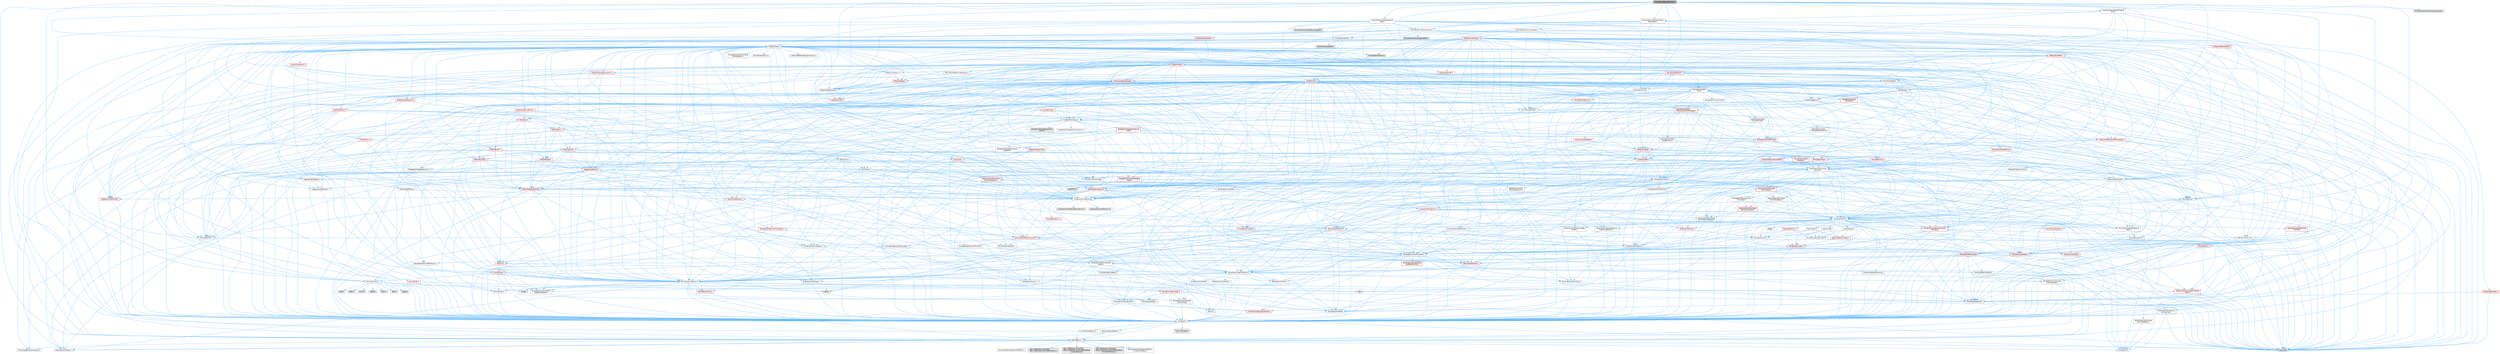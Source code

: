 digraph "MovieSceneStringChannel.h"
{
 // INTERACTIVE_SVG=YES
 // LATEX_PDF_SIZE
  bgcolor="transparent";
  edge [fontname=Helvetica,fontsize=10,labelfontname=Helvetica,labelfontsize=10];
  node [fontname=Helvetica,fontsize=10,shape=box,height=0.2,width=0.4];
  Node1 [id="Node000001",label="MovieSceneStringChannel.h",height=0.2,width=0.4,color="gray40", fillcolor="grey60", style="filled", fontcolor="black",tooltip=" "];
  Node1 -> Node2 [id="edge1_Node000001_Node000002",color="steelblue1",style="solid",tooltip=" "];
  Node2 [id="Node000002",label="Channels/MovieSceneChannel.h",height=0.2,width=0.4,color="grey40", fillcolor="white", style="filled",URL="$d4/d41/MovieSceneChannel_8h.html",tooltip=" "];
  Node2 -> Node3 [id="edge2_Node000002_Node000003",color="steelblue1",style="solid",tooltip=" "];
  Node3 [id="Node000003",label="Containers/Array.h",height=0.2,width=0.4,color="grey40", fillcolor="white", style="filled",URL="$df/dd0/Array_8h.html",tooltip=" "];
  Node3 -> Node4 [id="edge3_Node000003_Node000004",color="steelblue1",style="solid",tooltip=" "];
  Node4 [id="Node000004",label="CoreTypes.h",height=0.2,width=0.4,color="grey40", fillcolor="white", style="filled",URL="$dc/dec/CoreTypes_8h.html",tooltip=" "];
  Node4 -> Node5 [id="edge4_Node000004_Node000005",color="steelblue1",style="solid",tooltip=" "];
  Node5 [id="Node000005",label="HAL/Platform.h",height=0.2,width=0.4,color="grey40", fillcolor="white", style="filled",URL="$d9/dd0/Platform_8h.html",tooltip=" "];
  Node5 -> Node6 [id="edge5_Node000005_Node000006",color="steelblue1",style="solid",tooltip=" "];
  Node6 [id="Node000006",label="Misc/Build.h",height=0.2,width=0.4,color="grey40", fillcolor="white", style="filled",URL="$d3/dbb/Build_8h.html",tooltip=" "];
  Node5 -> Node7 [id="edge6_Node000005_Node000007",color="steelblue1",style="solid",tooltip=" "];
  Node7 [id="Node000007",label="Misc/LargeWorldCoordinates.h",height=0.2,width=0.4,color="grey40", fillcolor="white", style="filled",URL="$d2/dcb/LargeWorldCoordinates_8h.html",tooltip=" "];
  Node5 -> Node8 [id="edge7_Node000005_Node000008",color="steelblue1",style="solid",tooltip=" "];
  Node8 [id="Node000008",label="type_traits",height=0.2,width=0.4,color="grey60", fillcolor="#E0E0E0", style="filled",tooltip=" "];
  Node5 -> Node9 [id="edge8_Node000005_Node000009",color="steelblue1",style="solid",tooltip=" "];
  Node9 [id="Node000009",label="PreprocessorHelpers.h",height=0.2,width=0.4,color="grey40", fillcolor="white", style="filled",URL="$db/ddb/PreprocessorHelpers_8h.html",tooltip=" "];
  Node5 -> Node10 [id="edge9_Node000005_Node000010",color="steelblue1",style="solid",tooltip=" "];
  Node10 [id="Node000010",label="UBT_COMPILED_PLATFORM\l/UBT_COMPILED_PLATFORMPlatform\lCompilerPreSetup.h",height=0.2,width=0.4,color="grey60", fillcolor="#E0E0E0", style="filled",tooltip=" "];
  Node5 -> Node11 [id="edge10_Node000005_Node000011",color="steelblue1",style="solid",tooltip=" "];
  Node11 [id="Node000011",label="GenericPlatform/GenericPlatform\lCompilerPreSetup.h",height=0.2,width=0.4,color="grey40", fillcolor="white", style="filled",URL="$d9/dc8/GenericPlatformCompilerPreSetup_8h.html",tooltip=" "];
  Node5 -> Node12 [id="edge11_Node000005_Node000012",color="steelblue1",style="solid",tooltip=" "];
  Node12 [id="Node000012",label="GenericPlatform/GenericPlatform.h",height=0.2,width=0.4,color="grey40", fillcolor="white", style="filled",URL="$d6/d84/GenericPlatform_8h.html",tooltip=" "];
  Node5 -> Node13 [id="edge12_Node000005_Node000013",color="steelblue1",style="solid",tooltip=" "];
  Node13 [id="Node000013",label="UBT_COMPILED_PLATFORM\l/UBT_COMPILED_PLATFORMPlatform.h",height=0.2,width=0.4,color="grey60", fillcolor="#E0E0E0", style="filled",tooltip=" "];
  Node5 -> Node14 [id="edge13_Node000005_Node000014",color="steelblue1",style="solid",tooltip=" "];
  Node14 [id="Node000014",label="UBT_COMPILED_PLATFORM\l/UBT_COMPILED_PLATFORMPlatform\lCompilerSetup.h",height=0.2,width=0.4,color="grey60", fillcolor="#E0E0E0", style="filled",tooltip=" "];
  Node4 -> Node15 [id="edge14_Node000004_Node000015",color="steelblue1",style="solid",tooltip=" "];
  Node15 [id="Node000015",label="ProfilingDebugging\l/UMemoryDefines.h",height=0.2,width=0.4,color="grey40", fillcolor="white", style="filled",URL="$d2/da2/UMemoryDefines_8h.html",tooltip=" "];
  Node4 -> Node16 [id="edge15_Node000004_Node000016",color="steelblue1",style="solid",tooltip=" "];
  Node16 [id="Node000016",label="Misc/CoreMiscDefines.h",height=0.2,width=0.4,color="grey40", fillcolor="white", style="filled",URL="$da/d38/CoreMiscDefines_8h.html",tooltip=" "];
  Node16 -> Node5 [id="edge16_Node000016_Node000005",color="steelblue1",style="solid",tooltip=" "];
  Node16 -> Node9 [id="edge17_Node000016_Node000009",color="steelblue1",style="solid",tooltip=" "];
  Node4 -> Node17 [id="edge18_Node000004_Node000017",color="steelblue1",style="solid",tooltip=" "];
  Node17 [id="Node000017",label="Misc/CoreDefines.h",height=0.2,width=0.4,color="grey40", fillcolor="white", style="filled",URL="$d3/dd2/CoreDefines_8h.html",tooltip=" "];
  Node3 -> Node18 [id="edge19_Node000003_Node000018",color="steelblue1",style="solid",tooltip=" "];
  Node18 [id="Node000018",label="Misc/AssertionMacros.h",height=0.2,width=0.4,color="grey40", fillcolor="white", style="filled",URL="$d0/dfa/AssertionMacros_8h.html",tooltip=" "];
  Node18 -> Node4 [id="edge20_Node000018_Node000004",color="steelblue1",style="solid",tooltip=" "];
  Node18 -> Node5 [id="edge21_Node000018_Node000005",color="steelblue1",style="solid",tooltip=" "];
  Node18 -> Node19 [id="edge22_Node000018_Node000019",color="steelblue1",style="solid",tooltip=" "];
  Node19 [id="Node000019",label="HAL/PlatformMisc.h",height=0.2,width=0.4,color="red", fillcolor="#FFF0F0", style="filled",URL="$d0/df5/PlatformMisc_8h.html",tooltip=" "];
  Node19 -> Node4 [id="edge23_Node000019_Node000004",color="steelblue1",style="solid",tooltip=" "];
  Node18 -> Node9 [id="edge24_Node000018_Node000009",color="steelblue1",style="solid",tooltip=" "];
  Node18 -> Node55 [id="edge25_Node000018_Node000055",color="steelblue1",style="solid",tooltip=" "];
  Node55 [id="Node000055",label="Templates/EnableIf.h",height=0.2,width=0.4,color="grey40", fillcolor="white", style="filled",URL="$d7/d60/EnableIf_8h.html",tooltip=" "];
  Node55 -> Node4 [id="edge26_Node000055_Node000004",color="steelblue1",style="solid",tooltip=" "];
  Node18 -> Node56 [id="edge27_Node000018_Node000056",color="steelblue1",style="solid",tooltip=" "];
  Node56 [id="Node000056",label="Templates/IsArrayOrRefOf\lTypeByPredicate.h",height=0.2,width=0.4,color="grey40", fillcolor="white", style="filled",URL="$d6/da1/IsArrayOrRefOfTypeByPredicate_8h.html",tooltip=" "];
  Node56 -> Node4 [id="edge28_Node000056_Node000004",color="steelblue1",style="solid",tooltip=" "];
  Node18 -> Node57 [id="edge29_Node000018_Node000057",color="steelblue1",style="solid",tooltip=" "];
  Node57 [id="Node000057",label="Templates/IsValidVariadic\lFunctionArg.h",height=0.2,width=0.4,color="grey40", fillcolor="white", style="filled",URL="$d0/dc8/IsValidVariadicFunctionArg_8h.html",tooltip=" "];
  Node57 -> Node4 [id="edge30_Node000057_Node000004",color="steelblue1",style="solid",tooltip=" "];
  Node57 -> Node58 [id="edge31_Node000057_Node000058",color="steelblue1",style="solid",tooltip=" "];
  Node58 [id="Node000058",label="IsEnum.h",height=0.2,width=0.4,color="grey40", fillcolor="white", style="filled",URL="$d4/de5/IsEnum_8h.html",tooltip=" "];
  Node57 -> Node8 [id="edge32_Node000057_Node000008",color="steelblue1",style="solid",tooltip=" "];
  Node18 -> Node59 [id="edge33_Node000018_Node000059",color="steelblue1",style="solid",tooltip=" "];
  Node59 [id="Node000059",label="Traits/IsCharEncodingCompatible\lWith.h",height=0.2,width=0.4,color="red", fillcolor="#FFF0F0", style="filled",URL="$df/dd1/IsCharEncodingCompatibleWith_8h.html",tooltip=" "];
  Node59 -> Node8 [id="edge34_Node000059_Node000008",color="steelblue1",style="solid",tooltip=" "];
  Node18 -> Node61 [id="edge35_Node000018_Node000061",color="steelblue1",style="solid",tooltip=" "];
  Node61 [id="Node000061",label="Misc/VarArgs.h",height=0.2,width=0.4,color="grey40", fillcolor="white", style="filled",URL="$d5/d6f/VarArgs_8h.html",tooltip=" "];
  Node61 -> Node4 [id="edge36_Node000061_Node000004",color="steelblue1",style="solid",tooltip=" "];
  Node18 -> Node62 [id="edge37_Node000018_Node000062",color="steelblue1",style="solid",tooltip=" "];
  Node62 [id="Node000062",label="String/FormatStringSan.h",height=0.2,width=0.4,color="red", fillcolor="#FFF0F0", style="filled",URL="$d3/d8b/FormatStringSan_8h.html",tooltip=" "];
  Node62 -> Node8 [id="edge38_Node000062_Node000008",color="steelblue1",style="solid",tooltip=" "];
  Node62 -> Node4 [id="edge39_Node000062_Node000004",color="steelblue1",style="solid",tooltip=" "];
  Node62 -> Node63 [id="edge40_Node000062_Node000063",color="steelblue1",style="solid",tooltip=" "];
  Node63 [id="Node000063",label="Templates/Requires.h",height=0.2,width=0.4,color="grey40", fillcolor="white", style="filled",URL="$dc/d96/Requires_8h.html",tooltip=" "];
  Node63 -> Node55 [id="edge41_Node000063_Node000055",color="steelblue1",style="solid",tooltip=" "];
  Node63 -> Node8 [id="edge42_Node000063_Node000008",color="steelblue1",style="solid",tooltip=" "];
  Node62 -> Node64 [id="edge43_Node000062_Node000064",color="steelblue1",style="solid",tooltip=" "];
  Node64 [id="Node000064",label="Templates/Identity.h",height=0.2,width=0.4,color="grey40", fillcolor="white", style="filled",URL="$d0/dd5/Identity_8h.html",tooltip=" "];
  Node62 -> Node57 [id="edge44_Node000062_Node000057",color="steelblue1",style="solid",tooltip=" "];
  Node62 -> Node27 [id="edge45_Node000062_Node000027",color="steelblue1",style="solid",tooltip=" "];
  Node27 [id="Node000027",label="Containers/ContainersFwd.h",height=0.2,width=0.4,color="grey40", fillcolor="white", style="filled",URL="$d4/d0a/ContainersFwd_8h.html",tooltip=" "];
  Node27 -> Node5 [id="edge46_Node000027_Node000005",color="steelblue1",style="solid",tooltip=" "];
  Node27 -> Node4 [id="edge47_Node000027_Node000004",color="steelblue1",style="solid",tooltip=" "];
  Node27 -> Node24 [id="edge48_Node000027_Node000024",color="steelblue1",style="solid",tooltip=" "];
  Node24 [id="Node000024",label="Traits/IsContiguousContainer.h",height=0.2,width=0.4,color="red", fillcolor="#FFF0F0", style="filled",URL="$d5/d3c/IsContiguousContainer_8h.html",tooltip=" "];
  Node24 -> Node4 [id="edge49_Node000024_Node000004",color="steelblue1",style="solid",tooltip=" "];
  Node18 -> Node68 [id="edge50_Node000018_Node000068",color="steelblue1",style="solid",tooltip=" "];
  Node68 [id="Node000068",label="atomic",height=0.2,width=0.4,color="grey60", fillcolor="#E0E0E0", style="filled",tooltip=" "];
  Node3 -> Node69 [id="edge51_Node000003_Node000069",color="steelblue1",style="solid",tooltip=" "];
  Node69 [id="Node000069",label="Misc/IntrusiveUnsetOptional\lState.h",height=0.2,width=0.4,color="grey40", fillcolor="white", style="filled",URL="$d2/d0a/IntrusiveUnsetOptionalState_8h.html",tooltip=" "];
  Node69 -> Node70 [id="edge52_Node000069_Node000070",color="steelblue1",style="solid",tooltip=" "];
  Node70 [id="Node000070",label="Misc/OptionalFwd.h",height=0.2,width=0.4,color="grey40", fillcolor="white", style="filled",URL="$dc/d50/OptionalFwd_8h.html",tooltip=" "];
  Node3 -> Node71 [id="edge53_Node000003_Node000071",color="steelblue1",style="solid",tooltip=" "];
  Node71 [id="Node000071",label="Misc/ReverseIterate.h",height=0.2,width=0.4,color="red", fillcolor="#FFF0F0", style="filled",URL="$db/de3/ReverseIterate_8h.html",tooltip=" "];
  Node71 -> Node5 [id="edge54_Node000071_Node000005",color="steelblue1",style="solid",tooltip=" "];
  Node3 -> Node73 [id="edge55_Node000003_Node000073",color="steelblue1",style="solid",tooltip=" "];
  Node73 [id="Node000073",label="HAL/UnrealMemory.h",height=0.2,width=0.4,color="red", fillcolor="#FFF0F0", style="filled",URL="$d9/d96/UnrealMemory_8h.html",tooltip=" "];
  Node73 -> Node4 [id="edge56_Node000073_Node000004",color="steelblue1",style="solid",tooltip=" "];
  Node73 -> Node93 [id="edge57_Node000073_Node000093",color="steelblue1",style="solid",tooltip=" "];
  Node93 [id="Node000093",label="Templates/IsPointer.h",height=0.2,width=0.4,color="grey40", fillcolor="white", style="filled",URL="$d7/d05/IsPointer_8h.html",tooltip=" "];
  Node93 -> Node4 [id="edge58_Node000093_Node000004",color="steelblue1",style="solid",tooltip=" "];
  Node3 -> Node94 [id="edge59_Node000003_Node000094",color="steelblue1",style="solid",tooltip=" "];
  Node94 [id="Node000094",label="Templates/UnrealTypeTraits.h",height=0.2,width=0.4,color="grey40", fillcolor="white", style="filled",URL="$d2/d2d/UnrealTypeTraits_8h.html",tooltip=" "];
  Node94 -> Node4 [id="edge60_Node000094_Node000004",color="steelblue1",style="solid",tooltip=" "];
  Node94 -> Node93 [id="edge61_Node000094_Node000093",color="steelblue1",style="solid",tooltip=" "];
  Node94 -> Node18 [id="edge62_Node000094_Node000018",color="steelblue1",style="solid",tooltip=" "];
  Node94 -> Node86 [id="edge63_Node000094_Node000086",color="steelblue1",style="solid",tooltip=" "];
  Node86 [id="Node000086",label="Templates/AndOrNot.h",height=0.2,width=0.4,color="grey40", fillcolor="white", style="filled",URL="$db/d0a/AndOrNot_8h.html",tooltip=" "];
  Node86 -> Node4 [id="edge64_Node000086_Node000004",color="steelblue1",style="solid",tooltip=" "];
  Node94 -> Node55 [id="edge65_Node000094_Node000055",color="steelblue1",style="solid",tooltip=" "];
  Node94 -> Node95 [id="edge66_Node000094_Node000095",color="steelblue1",style="solid",tooltip=" "];
  Node95 [id="Node000095",label="Templates/IsArithmetic.h",height=0.2,width=0.4,color="grey40", fillcolor="white", style="filled",URL="$d2/d5d/IsArithmetic_8h.html",tooltip=" "];
  Node95 -> Node4 [id="edge67_Node000095_Node000004",color="steelblue1",style="solid",tooltip=" "];
  Node94 -> Node58 [id="edge68_Node000094_Node000058",color="steelblue1",style="solid",tooltip=" "];
  Node94 -> Node96 [id="edge69_Node000094_Node000096",color="steelblue1",style="solid",tooltip=" "];
  Node96 [id="Node000096",label="Templates/Models.h",height=0.2,width=0.4,color="grey40", fillcolor="white", style="filled",URL="$d3/d0c/Models_8h.html",tooltip=" "];
  Node96 -> Node64 [id="edge70_Node000096_Node000064",color="steelblue1",style="solid",tooltip=" "];
  Node94 -> Node97 [id="edge71_Node000094_Node000097",color="steelblue1",style="solid",tooltip=" "];
  Node97 [id="Node000097",label="Templates/IsPODType.h",height=0.2,width=0.4,color="grey40", fillcolor="white", style="filled",URL="$d7/db1/IsPODType_8h.html",tooltip=" "];
  Node97 -> Node4 [id="edge72_Node000097_Node000004",color="steelblue1",style="solid",tooltip=" "];
  Node94 -> Node98 [id="edge73_Node000094_Node000098",color="steelblue1",style="solid",tooltip=" "];
  Node98 [id="Node000098",label="Templates/IsUECoreType.h",height=0.2,width=0.4,color="grey40", fillcolor="white", style="filled",URL="$d1/db8/IsUECoreType_8h.html",tooltip=" "];
  Node98 -> Node4 [id="edge74_Node000098_Node000004",color="steelblue1",style="solid",tooltip=" "];
  Node98 -> Node8 [id="edge75_Node000098_Node000008",color="steelblue1",style="solid",tooltip=" "];
  Node94 -> Node87 [id="edge76_Node000094_Node000087",color="steelblue1",style="solid",tooltip=" "];
  Node87 [id="Node000087",label="Templates/IsTriviallyCopy\lConstructible.h",height=0.2,width=0.4,color="grey40", fillcolor="white", style="filled",URL="$d3/d78/IsTriviallyCopyConstructible_8h.html",tooltip=" "];
  Node87 -> Node4 [id="edge77_Node000087_Node000004",color="steelblue1",style="solid",tooltip=" "];
  Node87 -> Node8 [id="edge78_Node000087_Node000008",color="steelblue1",style="solid",tooltip=" "];
  Node3 -> Node99 [id="edge79_Node000003_Node000099",color="steelblue1",style="solid",tooltip=" "];
  Node99 [id="Node000099",label="Templates/UnrealTemplate.h",height=0.2,width=0.4,color="grey40", fillcolor="white", style="filled",URL="$d4/d24/UnrealTemplate_8h.html",tooltip=" "];
  Node99 -> Node4 [id="edge80_Node000099_Node000004",color="steelblue1",style="solid",tooltip=" "];
  Node99 -> Node93 [id="edge81_Node000099_Node000093",color="steelblue1",style="solid",tooltip=" "];
  Node99 -> Node73 [id="edge82_Node000099_Node000073",color="steelblue1",style="solid",tooltip=" "];
  Node99 -> Node100 [id="edge83_Node000099_Node000100",color="steelblue1",style="solid",tooltip=" "];
  Node100 [id="Node000100",label="Templates/CopyQualifiers\lAndRefsFromTo.h",height=0.2,width=0.4,color="red", fillcolor="#FFF0F0", style="filled",URL="$d3/db3/CopyQualifiersAndRefsFromTo_8h.html",tooltip=" "];
  Node99 -> Node94 [id="edge84_Node000099_Node000094",color="steelblue1",style="solid",tooltip=" "];
  Node99 -> Node102 [id="edge85_Node000099_Node000102",color="steelblue1",style="solid",tooltip=" "];
  Node102 [id="Node000102",label="Templates/RemoveReference.h",height=0.2,width=0.4,color="grey40", fillcolor="white", style="filled",URL="$da/dbe/RemoveReference_8h.html",tooltip=" "];
  Node102 -> Node4 [id="edge86_Node000102_Node000004",color="steelblue1",style="solid",tooltip=" "];
  Node99 -> Node63 [id="edge87_Node000099_Node000063",color="steelblue1",style="solid",tooltip=" "];
  Node99 -> Node103 [id="edge88_Node000099_Node000103",color="steelblue1",style="solid",tooltip=" "];
  Node103 [id="Node000103",label="Templates/TypeCompatible\lBytes.h",height=0.2,width=0.4,color="grey40", fillcolor="white", style="filled",URL="$df/d0a/TypeCompatibleBytes_8h.html",tooltip=" "];
  Node103 -> Node4 [id="edge89_Node000103_Node000004",color="steelblue1",style="solid",tooltip=" "];
  Node103 -> Node40 [id="edge90_Node000103_Node000040",color="steelblue1",style="solid",tooltip=" "];
  Node40 [id="Node000040",label="string.h",height=0.2,width=0.4,color="grey60", fillcolor="#E0E0E0", style="filled",tooltip=" "];
  Node103 -> Node32 [id="edge91_Node000103_Node000032",color="steelblue1",style="solid",tooltip=" "];
  Node32 [id="Node000032",label="new",height=0.2,width=0.4,color="grey60", fillcolor="#E0E0E0", style="filled",tooltip=" "];
  Node103 -> Node8 [id="edge92_Node000103_Node000008",color="steelblue1",style="solid",tooltip=" "];
  Node99 -> Node64 [id="edge93_Node000099_Node000064",color="steelblue1",style="solid",tooltip=" "];
  Node99 -> Node24 [id="edge94_Node000099_Node000024",color="steelblue1",style="solid",tooltip=" "];
  Node99 -> Node104 [id="edge95_Node000099_Node000104",color="steelblue1",style="solid",tooltip=" "];
  Node104 [id="Node000104",label="Traits/UseBitwiseSwap.h",height=0.2,width=0.4,color="grey40", fillcolor="white", style="filled",URL="$db/df3/UseBitwiseSwap_8h.html",tooltip=" "];
  Node104 -> Node4 [id="edge96_Node000104_Node000004",color="steelblue1",style="solid",tooltip=" "];
  Node104 -> Node8 [id="edge97_Node000104_Node000008",color="steelblue1",style="solid",tooltip=" "];
  Node99 -> Node8 [id="edge98_Node000099_Node000008",color="steelblue1",style="solid",tooltip=" "];
  Node3 -> Node105 [id="edge99_Node000003_Node000105",color="steelblue1",style="solid",tooltip=" "];
  Node105 [id="Node000105",label="Containers/AllowShrinking.h",height=0.2,width=0.4,color="grey40", fillcolor="white", style="filled",URL="$d7/d1a/AllowShrinking_8h.html",tooltip=" "];
  Node105 -> Node4 [id="edge100_Node000105_Node000004",color="steelblue1",style="solid",tooltip=" "];
  Node3 -> Node106 [id="edge101_Node000003_Node000106",color="steelblue1",style="solid",tooltip=" "];
  Node106 [id="Node000106",label="Containers/ContainerAllocation\lPolicies.h",height=0.2,width=0.4,color="red", fillcolor="#FFF0F0", style="filled",URL="$d7/dff/ContainerAllocationPolicies_8h.html",tooltip=" "];
  Node106 -> Node4 [id="edge102_Node000106_Node000004",color="steelblue1",style="solid",tooltip=" "];
  Node106 -> Node106 [id="edge103_Node000106_Node000106",color="steelblue1",style="solid",tooltip=" "];
  Node106 -> Node73 [id="edge104_Node000106_Node000073",color="steelblue1",style="solid",tooltip=" "];
  Node106 -> Node41 [id="edge105_Node000106_Node000041",color="steelblue1",style="solid",tooltip=" "];
  Node41 [id="Node000041",label="Math/NumericLimits.h",height=0.2,width=0.4,color="grey40", fillcolor="white", style="filled",URL="$df/d1b/NumericLimits_8h.html",tooltip=" "];
  Node41 -> Node4 [id="edge106_Node000041_Node000004",color="steelblue1",style="solid",tooltip=" "];
  Node106 -> Node18 [id="edge107_Node000106_Node000018",color="steelblue1",style="solid",tooltip=" "];
  Node106 -> Node117 [id="edge108_Node000106_Node000117",color="steelblue1",style="solid",tooltip=" "];
  Node117 [id="Node000117",label="Templates/MemoryOps.h",height=0.2,width=0.4,color="red", fillcolor="#FFF0F0", style="filled",URL="$db/dea/MemoryOps_8h.html",tooltip=" "];
  Node117 -> Node4 [id="edge109_Node000117_Node000004",color="steelblue1",style="solid",tooltip=" "];
  Node117 -> Node73 [id="edge110_Node000117_Node000073",color="steelblue1",style="solid",tooltip=" "];
  Node117 -> Node87 [id="edge111_Node000117_Node000087",color="steelblue1",style="solid",tooltip=" "];
  Node117 -> Node63 [id="edge112_Node000117_Node000063",color="steelblue1",style="solid",tooltip=" "];
  Node117 -> Node94 [id="edge113_Node000117_Node000094",color="steelblue1",style="solid",tooltip=" "];
  Node117 -> Node104 [id="edge114_Node000117_Node000104",color="steelblue1",style="solid",tooltip=" "];
  Node117 -> Node32 [id="edge115_Node000117_Node000032",color="steelblue1",style="solid",tooltip=" "];
  Node117 -> Node8 [id="edge116_Node000117_Node000008",color="steelblue1",style="solid",tooltip=" "];
  Node106 -> Node103 [id="edge117_Node000106_Node000103",color="steelblue1",style="solid",tooltip=" "];
  Node106 -> Node8 [id="edge118_Node000106_Node000008",color="steelblue1",style="solid",tooltip=" "];
  Node3 -> Node118 [id="edge119_Node000003_Node000118",color="steelblue1",style="solid",tooltip=" "];
  Node118 [id="Node000118",label="Containers/ContainerElement\lTypeCompatibility.h",height=0.2,width=0.4,color="grey40", fillcolor="white", style="filled",URL="$df/ddf/ContainerElementTypeCompatibility_8h.html",tooltip=" "];
  Node118 -> Node4 [id="edge120_Node000118_Node000004",color="steelblue1",style="solid",tooltip=" "];
  Node118 -> Node94 [id="edge121_Node000118_Node000094",color="steelblue1",style="solid",tooltip=" "];
  Node3 -> Node119 [id="edge122_Node000003_Node000119",color="steelblue1",style="solid",tooltip=" "];
  Node119 [id="Node000119",label="Serialization/Archive.h",height=0.2,width=0.4,color="red", fillcolor="#FFF0F0", style="filled",URL="$d7/d3b/Archive_8h.html",tooltip=" "];
  Node119 -> Node4 [id="edge123_Node000119_Node000004",color="steelblue1",style="solid",tooltip=" "];
  Node119 -> Node28 [id="edge124_Node000119_Node000028",color="steelblue1",style="solid",tooltip=" "];
  Node28 [id="Node000028",label="Math/MathFwd.h",height=0.2,width=0.4,color="grey40", fillcolor="white", style="filled",URL="$d2/d10/MathFwd_8h.html",tooltip=" "];
  Node28 -> Node5 [id="edge125_Node000028_Node000005",color="steelblue1",style="solid",tooltip=" "];
  Node119 -> Node18 [id="edge126_Node000119_Node000018",color="steelblue1",style="solid",tooltip=" "];
  Node119 -> Node6 [id="edge127_Node000119_Node000006",color="steelblue1",style="solid",tooltip=" "];
  Node119 -> Node61 [id="edge128_Node000119_Node000061",color="steelblue1",style="solid",tooltip=" "];
  Node119 -> Node55 [id="edge129_Node000119_Node000055",color="steelblue1",style="solid",tooltip=" "];
  Node119 -> Node56 [id="edge130_Node000119_Node000056",color="steelblue1",style="solid",tooltip=" "];
  Node119 -> Node57 [id="edge131_Node000119_Node000057",color="steelblue1",style="solid",tooltip=" "];
  Node119 -> Node99 [id="edge132_Node000119_Node000099",color="steelblue1",style="solid",tooltip=" "];
  Node119 -> Node59 [id="edge133_Node000119_Node000059",color="steelblue1",style="solid",tooltip=" "];
  Node3 -> Node129 [id="edge134_Node000003_Node000129",color="steelblue1",style="solid",tooltip=" "];
  Node129 [id="Node000129",label="Serialization/MemoryImage\lWriter.h",height=0.2,width=0.4,color="grey40", fillcolor="white", style="filled",URL="$d0/d08/MemoryImageWriter_8h.html",tooltip=" "];
  Node129 -> Node4 [id="edge135_Node000129_Node000004",color="steelblue1",style="solid",tooltip=" "];
  Node129 -> Node130 [id="edge136_Node000129_Node000130",color="steelblue1",style="solid",tooltip=" "];
  Node130 [id="Node000130",label="Serialization/MemoryLayout.h",height=0.2,width=0.4,color="red", fillcolor="#FFF0F0", style="filled",URL="$d7/d66/MemoryLayout_8h.html",tooltip=" "];
  Node130 -> Node131 [id="edge137_Node000130_Node000131",color="steelblue1",style="solid",tooltip=" "];
  Node131 [id="Node000131",label="Concepts/StaticClassProvider.h",height=0.2,width=0.4,color="grey40", fillcolor="white", style="filled",URL="$dd/d83/StaticClassProvider_8h.html",tooltip=" "];
  Node130 -> Node132 [id="edge138_Node000130_Node000132",color="steelblue1",style="solid",tooltip=" "];
  Node132 [id="Node000132",label="Concepts/StaticStructProvider.h",height=0.2,width=0.4,color="grey40", fillcolor="white", style="filled",URL="$d5/d77/StaticStructProvider_8h.html",tooltip=" "];
  Node130 -> Node133 [id="edge139_Node000130_Node000133",color="steelblue1",style="solid",tooltip=" "];
  Node133 [id="Node000133",label="Containers/EnumAsByte.h",height=0.2,width=0.4,color="grey40", fillcolor="white", style="filled",URL="$d6/d9a/EnumAsByte_8h.html",tooltip=" "];
  Node133 -> Node4 [id="edge140_Node000133_Node000004",color="steelblue1",style="solid",tooltip=" "];
  Node133 -> Node97 [id="edge141_Node000133_Node000097",color="steelblue1",style="solid",tooltip=" "];
  Node133 -> Node134 [id="edge142_Node000133_Node000134",color="steelblue1",style="solid",tooltip=" "];
  Node134 [id="Node000134",label="Templates/TypeHash.h",height=0.2,width=0.4,color="red", fillcolor="#FFF0F0", style="filled",URL="$d1/d62/TypeHash_8h.html",tooltip=" "];
  Node134 -> Node4 [id="edge143_Node000134_Node000004",color="steelblue1",style="solid",tooltip=" "];
  Node134 -> Node63 [id="edge144_Node000134_Node000063",color="steelblue1",style="solid",tooltip=" "];
  Node134 -> Node135 [id="edge145_Node000134_Node000135",color="steelblue1",style="solid",tooltip=" "];
  Node135 [id="Node000135",label="Misc/Crc.h",height=0.2,width=0.4,color="red", fillcolor="#FFF0F0", style="filled",URL="$d4/dd2/Crc_8h.html",tooltip=" "];
  Node135 -> Node4 [id="edge146_Node000135_Node000004",color="steelblue1",style="solid",tooltip=" "];
  Node135 -> Node18 [id="edge147_Node000135_Node000018",color="steelblue1",style="solid",tooltip=" "];
  Node135 -> Node136 [id="edge148_Node000135_Node000136",color="steelblue1",style="solid",tooltip=" "];
  Node136 [id="Node000136",label="Misc/CString.h",height=0.2,width=0.4,color="red", fillcolor="#FFF0F0", style="filled",URL="$d2/d49/CString_8h.html",tooltip=" "];
  Node136 -> Node4 [id="edge149_Node000136_Node000004",color="steelblue1",style="solid",tooltip=" "];
  Node136 -> Node31 [id="edge150_Node000136_Node000031",color="steelblue1",style="solid",tooltip=" "];
  Node31 [id="Node000031",label="HAL/PlatformCrt.h",height=0.2,width=0.4,color="grey40", fillcolor="white", style="filled",URL="$d8/d75/PlatformCrt_8h.html",tooltip=" "];
  Node31 -> Node32 [id="edge151_Node000031_Node000032",color="steelblue1",style="solid",tooltip=" "];
  Node31 -> Node33 [id="edge152_Node000031_Node000033",color="steelblue1",style="solid",tooltip=" "];
  Node33 [id="Node000033",label="wchar.h",height=0.2,width=0.4,color="grey60", fillcolor="#E0E0E0", style="filled",tooltip=" "];
  Node31 -> Node34 [id="edge153_Node000031_Node000034",color="steelblue1",style="solid",tooltip=" "];
  Node34 [id="Node000034",label="stddef.h",height=0.2,width=0.4,color="grey60", fillcolor="#E0E0E0", style="filled",tooltip=" "];
  Node31 -> Node35 [id="edge154_Node000031_Node000035",color="steelblue1",style="solid",tooltip=" "];
  Node35 [id="Node000035",label="stdlib.h",height=0.2,width=0.4,color="grey60", fillcolor="#E0E0E0", style="filled",tooltip=" "];
  Node31 -> Node36 [id="edge155_Node000031_Node000036",color="steelblue1",style="solid",tooltip=" "];
  Node36 [id="Node000036",label="stdio.h",height=0.2,width=0.4,color="grey60", fillcolor="#E0E0E0", style="filled",tooltip=" "];
  Node31 -> Node37 [id="edge156_Node000031_Node000037",color="steelblue1",style="solid",tooltip=" "];
  Node37 [id="Node000037",label="stdarg.h",height=0.2,width=0.4,color="grey60", fillcolor="#E0E0E0", style="filled",tooltip=" "];
  Node31 -> Node38 [id="edge157_Node000031_Node000038",color="steelblue1",style="solid",tooltip=" "];
  Node38 [id="Node000038",label="math.h",height=0.2,width=0.4,color="grey60", fillcolor="#E0E0E0", style="filled",tooltip=" "];
  Node31 -> Node39 [id="edge158_Node000031_Node000039",color="steelblue1",style="solid",tooltip=" "];
  Node39 [id="Node000039",label="float.h",height=0.2,width=0.4,color="grey60", fillcolor="#E0E0E0", style="filled",tooltip=" "];
  Node31 -> Node40 [id="edge159_Node000031_Node000040",color="steelblue1",style="solid",tooltip=" "];
  Node136 -> Node18 [id="edge160_Node000136_Node000018",color="steelblue1",style="solid",tooltip=" "];
  Node136 -> Node61 [id="edge161_Node000136_Node000061",color="steelblue1",style="solid",tooltip=" "];
  Node136 -> Node56 [id="edge162_Node000136_Node000056",color="steelblue1",style="solid",tooltip=" "];
  Node136 -> Node57 [id="edge163_Node000136_Node000057",color="steelblue1",style="solid",tooltip=" "];
  Node136 -> Node59 [id="edge164_Node000136_Node000059",color="steelblue1",style="solid",tooltip=" "];
  Node135 -> Node94 [id="edge165_Node000135_Node000094",color="steelblue1",style="solid",tooltip=" "];
  Node134 -> Node8 [id="edge166_Node000134_Node000008",color="steelblue1",style="solid",tooltip=" "];
  Node130 -> Node21 [id="edge167_Node000130_Node000021",color="steelblue1",style="solid",tooltip=" "];
  Node21 [id="Node000021",label="Containers/StringFwd.h",height=0.2,width=0.4,color="grey40", fillcolor="white", style="filled",URL="$df/d37/StringFwd_8h.html",tooltip=" "];
  Node21 -> Node4 [id="edge168_Node000021_Node000004",color="steelblue1",style="solid",tooltip=" "];
  Node21 -> Node22 [id="edge169_Node000021_Node000022",color="steelblue1",style="solid",tooltip=" "];
  Node22 [id="Node000022",label="Traits/ElementType.h",height=0.2,width=0.4,color="red", fillcolor="#FFF0F0", style="filled",URL="$d5/d4f/ElementType_8h.html",tooltip=" "];
  Node22 -> Node5 [id="edge170_Node000022_Node000005",color="steelblue1",style="solid",tooltip=" "];
  Node22 -> Node8 [id="edge171_Node000022_Node000008",color="steelblue1",style="solid",tooltip=" "];
  Node21 -> Node24 [id="edge172_Node000021_Node000024",color="steelblue1",style="solid",tooltip=" "];
  Node130 -> Node73 [id="edge173_Node000130_Node000073",color="steelblue1",style="solid",tooltip=" "];
  Node130 -> Node55 [id="edge174_Node000130_Node000055",color="steelblue1",style="solid",tooltip=" "];
  Node130 -> Node142 [id="edge175_Node000130_Node000142",color="steelblue1",style="solid",tooltip=" "];
  Node142 [id="Node000142",label="Templates/IsAbstract.h",height=0.2,width=0.4,color="grey40", fillcolor="white", style="filled",URL="$d8/db7/IsAbstract_8h.html",tooltip=" "];
  Node130 -> Node96 [id="edge176_Node000130_Node000096",color="steelblue1",style="solid",tooltip=" "];
  Node130 -> Node99 [id="edge177_Node000130_Node000099",color="steelblue1",style="solid",tooltip=" "];
  Node3 -> Node143 [id="edge178_Node000003_Node000143",color="steelblue1",style="solid",tooltip=" "];
  Node143 [id="Node000143",label="Algo/Heapify.h",height=0.2,width=0.4,color="grey40", fillcolor="white", style="filled",URL="$d0/d2a/Heapify_8h.html",tooltip=" "];
  Node143 -> Node144 [id="edge179_Node000143_Node000144",color="steelblue1",style="solid",tooltip=" "];
  Node144 [id="Node000144",label="Algo/Impl/BinaryHeap.h",height=0.2,width=0.4,color="red", fillcolor="#FFF0F0", style="filled",URL="$d7/da3/Algo_2Impl_2BinaryHeap_8h.html",tooltip=" "];
  Node144 -> Node145 [id="edge180_Node000144_Node000145",color="steelblue1",style="solid",tooltip=" "];
  Node145 [id="Node000145",label="Templates/Invoke.h",height=0.2,width=0.4,color="red", fillcolor="#FFF0F0", style="filled",URL="$d7/deb/Invoke_8h.html",tooltip=" "];
  Node145 -> Node4 [id="edge181_Node000145_Node000004",color="steelblue1",style="solid",tooltip=" "];
  Node145 -> Node99 [id="edge182_Node000145_Node000099",color="steelblue1",style="solid",tooltip=" "];
  Node145 -> Node8 [id="edge183_Node000145_Node000008",color="steelblue1",style="solid",tooltip=" "];
  Node144 -> Node8 [id="edge184_Node000144_Node000008",color="steelblue1",style="solid",tooltip=" "];
  Node143 -> Node149 [id="edge185_Node000143_Node000149",color="steelblue1",style="solid",tooltip=" "];
  Node149 [id="Node000149",label="Templates/IdentityFunctor.h",height=0.2,width=0.4,color="grey40", fillcolor="white", style="filled",URL="$d7/d2e/IdentityFunctor_8h.html",tooltip=" "];
  Node149 -> Node5 [id="edge186_Node000149_Node000005",color="steelblue1",style="solid",tooltip=" "];
  Node143 -> Node145 [id="edge187_Node000143_Node000145",color="steelblue1",style="solid",tooltip=" "];
  Node143 -> Node150 [id="edge188_Node000143_Node000150",color="steelblue1",style="solid",tooltip=" "];
  Node150 [id="Node000150",label="Templates/Less.h",height=0.2,width=0.4,color="grey40", fillcolor="white", style="filled",URL="$de/dc8/Less_8h.html",tooltip=" "];
  Node150 -> Node4 [id="edge189_Node000150_Node000004",color="steelblue1",style="solid",tooltip=" "];
  Node150 -> Node99 [id="edge190_Node000150_Node000099",color="steelblue1",style="solid",tooltip=" "];
  Node143 -> Node99 [id="edge191_Node000143_Node000099",color="steelblue1",style="solid",tooltip=" "];
  Node3 -> Node151 [id="edge192_Node000003_Node000151",color="steelblue1",style="solid",tooltip=" "];
  Node151 [id="Node000151",label="Algo/HeapSort.h",height=0.2,width=0.4,color="grey40", fillcolor="white", style="filled",URL="$d3/d92/HeapSort_8h.html",tooltip=" "];
  Node151 -> Node144 [id="edge193_Node000151_Node000144",color="steelblue1",style="solid",tooltip=" "];
  Node151 -> Node149 [id="edge194_Node000151_Node000149",color="steelblue1",style="solid",tooltip=" "];
  Node151 -> Node150 [id="edge195_Node000151_Node000150",color="steelblue1",style="solid",tooltip=" "];
  Node151 -> Node99 [id="edge196_Node000151_Node000099",color="steelblue1",style="solid",tooltip=" "];
  Node3 -> Node152 [id="edge197_Node000003_Node000152",color="steelblue1",style="solid",tooltip=" "];
  Node152 [id="Node000152",label="Algo/IsHeap.h",height=0.2,width=0.4,color="grey40", fillcolor="white", style="filled",URL="$de/d32/IsHeap_8h.html",tooltip=" "];
  Node152 -> Node144 [id="edge198_Node000152_Node000144",color="steelblue1",style="solid",tooltip=" "];
  Node152 -> Node149 [id="edge199_Node000152_Node000149",color="steelblue1",style="solid",tooltip=" "];
  Node152 -> Node145 [id="edge200_Node000152_Node000145",color="steelblue1",style="solid",tooltip=" "];
  Node152 -> Node150 [id="edge201_Node000152_Node000150",color="steelblue1",style="solid",tooltip=" "];
  Node152 -> Node99 [id="edge202_Node000152_Node000099",color="steelblue1",style="solid",tooltip=" "];
  Node3 -> Node144 [id="edge203_Node000003_Node000144",color="steelblue1",style="solid",tooltip=" "];
  Node3 -> Node153 [id="edge204_Node000003_Node000153",color="steelblue1",style="solid",tooltip=" "];
  Node153 [id="Node000153",label="Algo/StableSort.h",height=0.2,width=0.4,color="red", fillcolor="#FFF0F0", style="filled",URL="$d7/d3c/StableSort_8h.html",tooltip=" "];
  Node153 -> Node149 [id="edge205_Node000153_Node000149",color="steelblue1",style="solid",tooltip=" "];
  Node153 -> Node145 [id="edge206_Node000153_Node000145",color="steelblue1",style="solid",tooltip=" "];
  Node153 -> Node150 [id="edge207_Node000153_Node000150",color="steelblue1",style="solid",tooltip=" "];
  Node153 -> Node99 [id="edge208_Node000153_Node000099",color="steelblue1",style="solid",tooltip=" "];
  Node3 -> Node156 [id="edge209_Node000003_Node000156",color="steelblue1",style="solid",tooltip=" "];
  Node156 [id="Node000156",label="Concepts/GetTypeHashable.h",height=0.2,width=0.4,color="grey40", fillcolor="white", style="filled",URL="$d3/da2/GetTypeHashable_8h.html",tooltip=" "];
  Node156 -> Node4 [id="edge210_Node000156_Node000004",color="steelblue1",style="solid",tooltip=" "];
  Node156 -> Node134 [id="edge211_Node000156_Node000134",color="steelblue1",style="solid",tooltip=" "];
  Node3 -> Node149 [id="edge212_Node000003_Node000149",color="steelblue1",style="solid",tooltip=" "];
  Node3 -> Node145 [id="edge213_Node000003_Node000145",color="steelblue1",style="solid",tooltip=" "];
  Node3 -> Node150 [id="edge214_Node000003_Node000150",color="steelblue1",style="solid",tooltip=" "];
  Node3 -> Node157 [id="edge215_Node000003_Node000157",color="steelblue1",style="solid",tooltip=" "];
  Node157 [id="Node000157",label="Templates/LosesQualifiers\lFromTo.h",height=0.2,width=0.4,color="red", fillcolor="#FFF0F0", style="filled",URL="$d2/db3/LosesQualifiersFromTo_8h.html",tooltip=" "];
  Node157 -> Node8 [id="edge216_Node000157_Node000008",color="steelblue1",style="solid",tooltip=" "];
  Node3 -> Node63 [id="edge217_Node000003_Node000063",color="steelblue1",style="solid",tooltip=" "];
  Node3 -> Node158 [id="edge218_Node000003_Node000158",color="steelblue1",style="solid",tooltip=" "];
  Node158 [id="Node000158",label="Templates/Sorting.h",height=0.2,width=0.4,color="red", fillcolor="#FFF0F0", style="filled",URL="$d3/d9e/Sorting_8h.html",tooltip=" "];
  Node158 -> Node4 [id="edge219_Node000158_Node000004",color="steelblue1",style="solid",tooltip=" "];
  Node158 -> Node150 [id="edge220_Node000158_Node000150",color="steelblue1",style="solid",tooltip=" "];
  Node3 -> Node162 [id="edge221_Node000003_Node000162",color="steelblue1",style="solid",tooltip=" "];
  Node162 [id="Node000162",label="Templates/AlignmentTemplates.h",height=0.2,width=0.4,color="red", fillcolor="#FFF0F0", style="filled",URL="$dd/d32/AlignmentTemplates_8h.html",tooltip=" "];
  Node162 -> Node4 [id="edge222_Node000162_Node000004",color="steelblue1",style="solid",tooltip=" "];
  Node162 -> Node93 [id="edge223_Node000162_Node000093",color="steelblue1",style="solid",tooltip=" "];
  Node3 -> Node22 [id="edge224_Node000003_Node000022",color="steelblue1",style="solid",tooltip=" "];
  Node3 -> Node114 [id="edge225_Node000003_Node000114",color="steelblue1",style="solid",tooltip=" "];
  Node114 [id="Node000114",label="limits",height=0.2,width=0.4,color="grey60", fillcolor="#E0E0E0", style="filled",tooltip=" "];
  Node3 -> Node8 [id="edge226_Node000003_Node000008",color="steelblue1",style="solid",tooltip=" "];
  Node2 -> Node163 [id="edge227_Node000002_Node000163",color="steelblue1",style="solid",tooltip=" "];
  Node163 [id="Node000163",label="Containers/ArrayView.h",height=0.2,width=0.4,color="grey40", fillcolor="white", style="filled",URL="$d7/df4/ArrayView_8h.html",tooltip=" "];
  Node163 -> Node4 [id="edge228_Node000163_Node000004",color="steelblue1",style="solid",tooltip=" "];
  Node163 -> Node27 [id="edge229_Node000163_Node000027",color="steelblue1",style="solid",tooltip=" "];
  Node163 -> Node18 [id="edge230_Node000163_Node000018",color="steelblue1",style="solid",tooltip=" "];
  Node163 -> Node71 [id="edge231_Node000163_Node000071",color="steelblue1",style="solid",tooltip=" "];
  Node163 -> Node69 [id="edge232_Node000163_Node000069",color="steelblue1",style="solid",tooltip=" "];
  Node163 -> Node145 [id="edge233_Node000163_Node000145",color="steelblue1",style="solid",tooltip=" "];
  Node163 -> Node94 [id="edge234_Node000163_Node000094",color="steelblue1",style="solid",tooltip=" "];
  Node163 -> Node22 [id="edge235_Node000163_Node000022",color="steelblue1",style="solid",tooltip=" "];
  Node163 -> Node3 [id="edge236_Node000163_Node000003",color="steelblue1",style="solid",tooltip=" "];
  Node163 -> Node161 [id="edge237_Node000163_Node000161",color="steelblue1",style="solid",tooltip=" "];
  Node161 [id="Node000161",label="Math/UnrealMathUtility.h",height=0.2,width=0.4,color="red", fillcolor="#FFF0F0", style="filled",URL="$db/db8/UnrealMathUtility_8h.html",tooltip=" "];
  Node161 -> Node4 [id="edge238_Node000161_Node000004",color="steelblue1",style="solid",tooltip=" "];
  Node161 -> Node18 [id="edge239_Node000161_Node000018",color="steelblue1",style="solid",tooltip=" "];
  Node161 -> Node28 [id="edge240_Node000161_Node000028",color="steelblue1",style="solid",tooltip=" "];
  Node161 -> Node64 [id="edge241_Node000161_Node000064",color="steelblue1",style="solid",tooltip=" "];
  Node161 -> Node63 [id="edge242_Node000161_Node000063",color="steelblue1",style="solid",tooltip=" "];
  Node163 -> Node8 [id="edge243_Node000163_Node000008",color="steelblue1",style="solid",tooltip=" "];
  Node2 -> Node164 [id="edge244_Node000002_Node000164",color="steelblue1",style="solid",tooltip=" "];
  Node164 [id="Node000164",label="Delegates/Delegate.h",height=0.2,width=0.4,color="grey40", fillcolor="white", style="filled",URL="$d4/d80/Delegate_8h.html",tooltip=" "];
  Node164 -> Node4 [id="edge245_Node000164_Node000004",color="steelblue1",style="solid",tooltip=" "];
  Node164 -> Node18 [id="edge246_Node000164_Node000018",color="steelblue1",style="solid",tooltip=" "];
  Node164 -> Node165 [id="edge247_Node000164_Node000165",color="steelblue1",style="solid",tooltip=" "];
  Node165 [id="Node000165",label="UObject/NameTypes.h",height=0.2,width=0.4,color="red", fillcolor="#FFF0F0", style="filled",URL="$d6/d35/NameTypes_8h.html",tooltip=" "];
  Node165 -> Node4 [id="edge248_Node000165_Node000004",color="steelblue1",style="solid",tooltip=" "];
  Node165 -> Node18 [id="edge249_Node000165_Node000018",color="steelblue1",style="solid",tooltip=" "];
  Node165 -> Node73 [id="edge250_Node000165_Node000073",color="steelblue1",style="solid",tooltip=" "];
  Node165 -> Node94 [id="edge251_Node000165_Node000094",color="steelblue1",style="solid",tooltip=" "];
  Node165 -> Node99 [id="edge252_Node000165_Node000099",color="steelblue1",style="solid",tooltip=" "];
  Node165 -> Node166 [id="edge253_Node000165_Node000166",color="steelblue1",style="solid",tooltip=" "];
  Node166 [id="Node000166",label="Containers/UnrealString.h",height=0.2,width=0.4,color="grey40", fillcolor="white", style="filled",URL="$d5/dba/UnrealString_8h.html",tooltip=" "];
  Node166 -> Node167 [id="edge254_Node000166_Node000167",color="steelblue1",style="solid",tooltip=" "];
  Node167 [id="Node000167",label="Containers/UnrealStringIncludes.h.inl",height=0.2,width=0.4,color="grey60", fillcolor="#E0E0E0", style="filled",tooltip=" "];
  Node166 -> Node168 [id="edge255_Node000166_Node000168",color="steelblue1",style="solid",tooltip=" "];
  Node168 [id="Node000168",label="Containers/UnrealString.h.inl",height=0.2,width=0.4,color="grey60", fillcolor="#E0E0E0", style="filled",tooltip=" "];
  Node166 -> Node169 [id="edge256_Node000166_Node000169",color="steelblue1",style="solid",tooltip=" "];
  Node169 [id="Node000169",label="Misc/StringFormatArg.h",height=0.2,width=0.4,color="grey40", fillcolor="white", style="filled",URL="$d2/d16/StringFormatArg_8h.html",tooltip=" "];
  Node169 -> Node27 [id="edge257_Node000169_Node000027",color="steelblue1",style="solid",tooltip=" "];
  Node165 -> Node170 [id="edge258_Node000165_Node000170",color="steelblue1",style="solid",tooltip=" "];
  Node170 [id="Node000170",label="HAL/CriticalSection.h",height=0.2,width=0.4,color="red", fillcolor="#FFF0F0", style="filled",URL="$d6/d90/CriticalSection_8h.html",tooltip=" "];
  Node165 -> Node173 [id="edge259_Node000165_Node000173",color="steelblue1",style="solid",tooltip=" "];
  Node173 [id="Node000173",label="Containers/StringConv.h",height=0.2,width=0.4,color="red", fillcolor="#FFF0F0", style="filled",URL="$d3/ddf/StringConv_8h.html",tooltip=" "];
  Node173 -> Node4 [id="edge260_Node000173_Node000004",color="steelblue1",style="solid",tooltip=" "];
  Node173 -> Node18 [id="edge261_Node000173_Node000018",color="steelblue1",style="solid",tooltip=" "];
  Node173 -> Node106 [id="edge262_Node000173_Node000106",color="steelblue1",style="solid",tooltip=" "];
  Node173 -> Node3 [id="edge263_Node000173_Node000003",color="steelblue1",style="solid",tooltip=" "];
  Node173 -> Node136 [id="edge264_Node000173_Node000136",color="steelblue1",style="solid",tooltip=" "];
  Node173 -> Node99 [id="edge265_Node000173_Node000099",color="steelblue1",style="solid",tooltip=" "];
  Node173 -> Node94 [id="edge266_Node000173_Node000094",color="steelblue1",style="solid",tooltip=" "];
  Node173 -> Node22 [id="edge267_Node000173_Node000022",color="steelblue1",style="solid",tooltip=" "];
  Node173 -> Node59 [id="edge268_Node000173_Node000059",color="steelblue1",style="solid",tooltip=" "];
  Node173 -> Node24 [id="edge269_Node000173_Node000024",color="steelblue1",style="solid",tooltip=" "];
  Node173 -> Node8 [id="edge270_Node000173_Node000008",color="steelblue1",style="solid",tooltip=" "];
  Node165 -> Node21 [id="edge271_Node000165_Node000021",color="steelblue1",style="solid",tooltip=" "];
  Node165 -> Node175 [id="edge272_Node000165_Node000175",color="steelblue1",style="solid",tooltip=" "];
  Node175 [id="Node000175",label="UObject/UnrealNames.h",height=0.2,width=0.4,color="red", fillcolor="#FFF0F0", style="filled",URL="$d8/db1/UnrealNames_8h.html",tooltip=" "];
  Node175 -> Node4 [id="edge273_Node000175_Node000004",color="steelblue1",style="solid",tooltip=" "];
  Node165 -> Node81 [id="edge274_Node000165_Node000081",color="steelblue1",style="solid",tooltip=" "];
  Node81 [id="Node000081",label="Templates/Atomic.h",height=0.2,width=0.4,color="red", fillcolor="#FFF0F0", style="filled",URL="$d3/d91/Atomic_8h.html",tooltip=" "];
  Node81 -> Node68 [id="edge275_Node000081_Node000068",color="steelblue1",style="solid",tooltip=" "];
  Node165 -> Node130 [id="edge276_Node000165_Node000130",color="steelblue1",style="solid",tooltip=" "];
  Node165 -> Node69 [id="edge277_Node000165_Node000069",color="steelblue1",style="solid",tooltip=" "];
  Node164 -> Node182 [id="edge278_Node000164_Node000182",color="steelblue1",style="solid",tooltip=" "];
  Node182 [id="Node000182",label="Templates/SharedPointer.h",height=0.2,width=0.4,color="red", fillcolor="#FFF0F0", style="filled",URL="$d2/d17/SharedPointer_8h.html",tooltip=" "];
  Node182 -> Node4 [id="edge279_Node000182_Node000004",color="steelblue1",style="solid",tooltip=" "];
  Node182 -> Node69 [id="edge280_Node000182_Node000069",color="steelblue1",style="solid",tooltip=" "];
  Node182 -> Node18 [id="edge281_Node000182_Node000018",color="steelblue1",style="solid",tooltip=" "];
  Node182 -> Node73 [id="edge282_Node000182_Node000073",color="steelblue1",style="solid",tooltip=" "];
  Node182 -> Node3 [id="edge283_Node000182_Node000003",color="steelblue1",style="solid",tooltip=" "];
  Node182 -> Node184 [id="edge284_Node000182_Node000184",color="steelblue1",style="solid",tooltip=" "];
  Node184 [id="Node000184",label="Containers/Map.h",height=0.2,width=0.4,color="red", fillcolor="#FFF0F0", style="filled",URL="$df/d79/Map_8h.html",tooltip=" "];
  Node184 -> Node4 [id="edge285_Node000184_Node000004",color="steelblue1",style="solid",tooltip=" "];
  Node184 -> Node118 [id="edge286_Node000184_Node000118",color="steelblue1",style="solid",tooltip=" "];
  Node184 -> Node186 [id="edge287_Node000184_Node000186",color="steelblue1",style="solid",tooltip=" "];
  Node186 [id="Node000186",label="Containers/Set.h",height=0.2,width=0.4,color="red", fillcolor="#FFF0F0", style="filled",URL="$d4/d45/Set_8h.html",tooltip=" "];
  Node186 -> Node106 [id="edge288_Node000186_Node000106",color="steelblue1",style="solid",tooltip=" "];
  Node186 -> Node118 [id="edge289_Node000186_Node000118",color="steelblue1",style="solid",tooltip=" "];
  Node186 -> Node27 [id="edge290_Node000186_Node000027",color="steelblue1",style="solid",tooltip=" "];
  Node186 -> Node161 [id="edge291_Node000186_Node000161",color="steelblue1",style="solid",tooltip=" "];
  Node186 -> Node18 [id="edge292_Node000186_Node000018",color="steelblue1",style="solid",tooltip=" "];
  Node186 -> Node129 [id="edge293_Node000186_Node000129",color="steelblue1",style="solid",tooltip=" "];
  Node186 -> Node191 [id="edge294_Node000186_Node000191",color="steelblue1",style="solid",tooltip=" "];
  Node191 [id="Node000191",label="Serialization/Structured\lArchive.h",height=0.2,width=0.4,color="grey40", fillcolor="white", style="filled",URL="$d9/d1e/StructuredArchive_8h.html",tooltip=" "];
  Node191 -> Node3 [id="edge295_Node000191_Node000003",color="steelblue1",style="solid",tooltip=" "];
  Node191 -> Node106 [id="edge296_Node000191_Node000106",color="steelblue1",style="solid",tooltip=" "];
  Node191 -> Node4 [id="edge297_Node000191_Node000004",color="steelblue1",style="solid",tooltip=" "];
  Node191 -> Node192 [id="edge298_Node000191_Node000192",color="steelblue1",style="solid",tooltip=" "];
  Node192 [id="Node000192",label="Formatters/BinaryArchive\lFormatter.h",height=0.2,width=0.4,color="grey40", fillcolor="white", style="filled",URL="$d2/d01/BinaryArchiveFormatter_8h.html",tooltip=" "];
  Node192 -> Node3 [id="edge299_Node000192_Node000003",color="steelblue1",style="solid",tooltip=" "];
  Node192 -> Node5 [id="edge300_Node000192_Node000005",color="steelblue1",style="solid",tooltip=" "];
  Node192 -> Node119 [id="edge301_Node000192_Node000119",color="steelblue1",style="solid",tooltip=" "];
  Node192 -> Node193 [id="edge302_Node000192_Node000193",color="steelblue1",style="solid",tooltip=" "];
  Node193 [id="Node000193",label="Serialization/Structured\lArchiveFormatter.h",height=0.2,width=0.4,color="red", fillcolor="#FFF0F0", style="filled",URL="$db/dfe/StructuredArchiveFormatter_8h.html",tooltip=" "];
  Node193 -> Node3 [id="edge303_Node000193_Node000003",color="steelblue1",style="solid",tooltip=" "];
  Node193 -> Node4 [id="edge304_Node000193_Node000004",color="steelblue1",style="solid",tooltip=" "];
  Node193 -> Node194 [id="edge305_Node000193_Node000194",color="steelblue1",style="solid",tooltip=" "];
  Node194 [id="Node000194",label="Serialization/Structured\lArchiveNameHelpers.h",height=0.2,width=0.4,color="grey40", fillcolor="white", style="filled",URL="$d0/d7b/StructuredArchiveNameHelpers_8h.html",tooltip=" "];
  Node194 -> Node4 [id="edge306_Node000194_Node000004",color="steelblue1",style="solid",tooltip=" "];
  Node194 -> Node64 [id="edge307_Node000194_Node000064",color="steelblue1",style="solid",tooltip=" "];
  Node192 -> Node194 [id="edge308_Node000192_Node000194",color="steelblue1",style="solid",tooltip=" "];
  Node191 -> Node6 [id="edge309_Node000191_Node000006",color="steelblue1",style="solid",tooltip=" "];
  Node191 -> Node119 [id="edge310_Node000191_Node000119",color="steelblue1",style="solid",tooltip=" "];
  Node191 -> Node195 [id="edge311_Node000191_Node000195",color="steelblue1",style="solid",tooltip=" "];
  Node195 [id="Node000195",label="Serialization/Structured\lArchiveAdapters.h",height=0.2,width=0.4,color="red", fillcolor="#FFF0F0", style="filled",URL="$d3/de1/StructuredArchiveAdapters_8h.html",tooltip=" "];
  Node195 -> Node4 [id="edge312_Node000195_Node000004",color="steelblue1",style="solid",tooltip=" "];
  Node195 -> Node96 [id="edge313_Node000195_Node000096",color="steelblue1",style="solid",tooltip=" "];
  Node195 -> Node198 [id="edge314_Node000195_Node000198",color="steelblue1",style="solid",tooltip=" "];
  Node198 [id="Node000198",label="Serialization/Structured\lArchiveSlots.h",height=0.2,width=0.4,color="red", fillcolor="#FFF0F0", style="filled",URL="$d2/d87/StructuredArchiveSlots_8h.html",tooltip=" "];
  Node198 -> Node3 [id="edge315_Node000198_Node000003",color="steelblue1",style="solid",tooltip=" "];
  Node198 -> Node4 [id="edge316_Node000198_Node000004",color="steelblue1",style="solid",tooltip=" "];
  Node198 -> Node192 [id="edge317_Node000198_Node000192",color="steelblue1",style="solid",tooltip=" "];
  Node198 -> Node6 [id="edge318_Node000198_Node000006",color="steelblue1",style="solid",tooltip=" "];
  Node198 -> Node199 [id="edge319_Node000198_Node000199",color="steelblue1",style="solid",tooltip=" "];
  Node199 [id="Node000199",label="Misc/Optional.h",height=0.2,width=0.4,color="grey40", fillcolor="white", style="filled",URL="$d2/dae/Optional_8h.html",tooltip=" "];
  Node199 -> Node4 [id="edge320_Node000199_Node000004",color="steelblue1",style="solid",tooltip=" "];
  Node199 -> Node18 [id="edge321_Node000199_Node000018",color="steelblue1",style="solid",tooltip=" "];
  Node199 -> Node69 [id="edge322_Node000199_Node000069",color="steelblue1",style="solid",tooltip=" "];
  Node199 -> Node70 [id="edge323_Node000199_Node000070",color="steelblue1",style="solid",tooltip=" "];
  Node199 -> Node117 [id="edge324_Node000199_Node000117",color="steelblue1",style="solid",tooltip=" "];
  Node199 -> Node99 [id="edge325_Node000199_Node000099",color="steelblue1",style="solid",tooltip=" "];
  Node199 -> Node119 [id="edge326_Node000199_Node000119",color="steelblue1",style="solid",tooltip=" "];
  Node198 -> Node119 [id="edge327_Node000198_Node000119",color="steelblue1",style="solid",tooltip=" "];
  Node198 -> Node200 [id="edge328_Node000198_Node000200",color="steelblue1",style="solid",tooltip=" "];
  Node200 [id="Node000200",label="Serialization/Structured\lArchiveFwd.h",height=0.2,width=0.4,color="grey40", fillcolor="white", style="filled",URL="$d2/df9/StructuredArchiveFwd_8h.html",tooltip=" "];
  Node200 -> Node4 [id="edge329_Node000200_Node000004",color="steelblue1",style="solid",tooltip=" "];
  Node200 -> Node6 [id="edge330_Node000200_Node000006",color="steelblue1",style="solid",tooltip=" "];
  Node200 -> Node8 [id="edge331_Node000200_Node000008",color="steelblue1",style="solid",tooltip=" "];
  Node198 -> Node194 [id="edge332_Node000198_Node000194",color="steelblue1",style="solid",tooltip=" "];
  Node198 -> Node201 [id="edge333_Node000198_Node000201",color="steelblue1",style="solid",tooltip=" "];
  Node201 [id="Node000201",label="Serialization/Structured\lArchiveSlotBase.h",height=0.2,width=0.4,color="grey40", fillcolor="white", style="filled",URL="$d9/d9a/StructuredArchiveSlotBase_8h.html",tooltip=" "];
  Node201 -> Node4 [id="edge334_Node000201_Node000004",color="steelblue1",style="solid",tooltip=" "];
  Node198 -> Node55 [id="edge335_Node000198_Node000055",color="steelblue1",style="solid",tooltip=" "];
  Node195 -> Node202 [id="edge336_Node000195_Node000202",color="steelblue1",style="solid",tooltip=" "];
  Node202 [id="Node000202",label="Templates/UniqueObj.h",height=0.2,width=0.4,color="grey40", fillcolor="white", style="filled",URL="$da/d95/UniqueObj_8h.html",tooltip=" "];
  Node202 -> Node4 [id="edge337_Node000202_Node000004",color="steelblue1",style="solid",tooltip=" "];
  Node202 -> Node203 [id="edge338_Node000202_Node000203",color="steelblue1",style="solid",tooltip=" "];
  Node203 [id="Node000203",label="Templates/UniquePtr.h",height=0.2,width=0.4,color="red", fillcolor="#FFF0F0", style="filled",URL="$de/d1a/UniquePtr_8h.html",tooltip=" "];
  Node203 -> Node4 [id="edge339_Node000203_Node000004",color="steelblue1",style="solid",tooltip=" "];
  Node203 -> Node99 [id="edge340_Node000203_Node000099",color="steelblue1",style="solid",tooltip=" "];
  Node203 -> Node63 [id="edge341_Node000203_Node000063",color="steelblue1",style="solid",tooltip=" "];
  Node203 -> Node130 [id="edge342_Node000203_Node000130",color="steelblue1",style="solid",tooltip=" "];
  Node203 -> Node8 [id="edge343_Node000203_Node000008",color="steelblue1",style="solid",tooltip=" "];
  Node191 -> Node205 [id="edge344_Node000191_Node000205",color="steelblue1",style="solid",tooltip=" "];
  Node205 [id="Node000205",label="Serialization/Structured\lArchiveDefines.h",height=0.2,width=0.4,color="grey40", fillcolor="white", style="filled",URL="$d3/d61/StructuredArchiveDefines_8h.html",tooltip=" "];
  Node205 -> Node6 [id="edge345_Node000205_Node000006",color="steelblue1",style="solid",tooltip=" "];
  Node191 -> Node193 [id="edge346_Node000191_Node000193",color="steelblue1",style="solid",tooltip=" "];
  Node191 -> Node200 [id="edge347_Node000191_Node000200",color="steelblue1",style="solid",tooltip=" "];
  Node191 -> Node194 [id="edge348_Node000191_Node000194",color="steelblue1",style="solid",tooltip=" "];
  Node191 -> Node201 [id="edge349_Node000191_Node000201",color="steelblue1",style="solid",tooltip=" "];
  Node191 -> Node198 [id="edge350_Node000191_Node000198",color="steelblue1",style="solid",tooltip=" "];
  Node191 -> Node202 [id="edge351_Node000191_Node000202",color="steelblue1",style="solid",tooltip=" "];
  Node186 -> Node207 [id="edge352_Node000186_Node000207",color="steelblue1",style="solid",tooltip=" "];
  Node207 [id="Node000207",label="Templates/Function.h",height=0.2,width=0.4,color="grey40", fillcolor="white", style="filled",URL="$df/df5/Function_8h.html",tooltip=" "];
  Node207 -> Node4 [id="edge353_Node000207_Node000004",color="steelblue1",style="solid",tooltip=" "];
  Node207 -> Node18 [id="edge354_Node000207_Node000018",color="steelblue1",style="solid",tooltip=" "];
  Node207 -> Node69 [id="edge355_Node000207_Node000069",color="steelblue1",style="solid",tooltip=" "];
  Node207 -> Node73 [id="edge356_Node000207_Node000073",color="steelblue1",style="solid",tooltip=" "];
  Node207 -> Node208 [id="edge357_Node000207_Node000208",color="steelblue1",style="solid",tooltip=" "];
  Node208 [id="Node000208",label="Templates/FunctionFwd.h",height=0.2,width=0.4,color="grey40", fillcolor="white", style="filled",URL="$d6/d54/FunctionFwd_8h.html",tooltip=" "];
  Node207 -> Node94 [id="edge358_Node000207_Node000094",color="steelblue1",style="solid",tooltip=" "];
  Node207 -> Node145 [id="edge359_Node000207_Node000145",color="steelblue1",style="solid",tooltip=" "];
  Node207 -> Node99 [id="edge360_Node000207_Node000099",color="steelblue1",style="solid",tooltip=" "];
  Node207 -> Node63 [id="edge361_Node000207_Node000063",color="steelblue1",style="solid",tooltip=" "];
  Node207 -> Node161 [id="edge362_Node000207_Node000161",color="steelblue1",style="solid",tooltip=" "];
  Node207 -> Node32 [id="edge363_Node000207_Node000032",color="steelblue1",style="solid",tooltip=" "];
  Node207 -> Node8 [id="edge364_Node000207_Node000008",color="steelblue1",style="solid",tooltip=" "];
  Node186 -> Node158 [id="edge365_Node000186_Node000158",color="steelblue1",style="solid",tooltip=" "];
  Node186 -> Node134 [id="edge366_Node000186_Node000134",color="steelblue1",style="solid",tooltip=" "];
  Node186 -> Node99 [id="edge367_Node000186_Node000099",color="steelblue1",style="solid",tooltip=" "];
  Node186 -> Node8 [id="edge368_Node000186_Node000008",color="steelblue1",style="solid",tooltip=" "];
  Node184 -> Node166 [id="edge369_Node000184_Node000166",color="steelblue1",style="solid",tooltip=" "];
  Node184 -> Node18 [id="edge370_Node000184_Node000018",color="steelblue1",style="solid",tooltip=" "];
  Node184 -> Node207 [id="edge371_Node000184_Node000207",color="steelblue1",style="solid",tooltip=" "];
  Node184 -> Node158 [id="edge372_Node000184_Node000158",color="steelblue1",style="solid",tooltip=" "];
  Node184 -> Node210 [id="edge373_Node000184_Node000210",color="steelblue1",style="solid",tooltip=" "];
  Node210 [id="Node000210",label="Templates/Tuple.h",height=0.2,width=0.4,color="red", fillcolor="#FFF0F0", style="filled",URL="$d2/d4f/Tuple_8h.html",tooltip=" "];
  Node210 -> Node4 [id="edge374_Node000210_Node000004",color="steelblue1",style="solid",tooltip=" "];
  Node210 -> Node99 [id="edge375_Node000210_Node000099",color="steelblue1",style="solid",tooltip=" "];
  Node210 -> Node211 [id="edge376_Node000210_Node000211",color="steelblue1",style="solid",tooltip=" "];
  Node211 [id="Node000211",label="Delegates/IntegerSequence.h",height=0.2,width=0.4,color="grey40", fillcolor="white", style="filled",URL="$d2/dcc/IntegerSequence_8h.html",tooltip=" "];
  Node211 -> Node4 [id="edge377_Node000211_Node000004",color="steelblue1",style="solid",tooltip=" "];
  Node210 -> Node145 [id="edge378_Node000210_Node000145",color="steelblue1",style="solid",tooltip=" "];
  Node210 -> Node191 [id="edge379_Node000210_Node000191",color="steelblue1",style="solid",tooltip=" "];
  Node210 -> Node130 [id="edge380_Node000210_Node000130",color="steelblue1",style="solid",tooltip=" "];
  Node210 -> Node63 [id="edge381_Node000210_Node000063",color="steelblue1",style="solid",tooltip=" "];
  Node210 -> Node134 [id="edge382_Node000210_Node000134",color="steelblue1",style="solid",tooltip=" "];
  Node210 -> Node8 [id="edge383_Node000210_Node000008",color="steelblue1",style="solid",tooltip=" "];
  Node184 -> Node99 [id="edge384_Node000184_Node000099",color="steelblue1",style="solid",tooltip=" "];
  Node184 -> Node94 [id="edge385_Node000184_Node000094",color="steelblue1",style="solid",tooltip=" "];
  Node184 -> Node8 [id="edge386_Node000184_Node000008",color="steelblue1",style="solid",tooltip=" "];
  Node164 -> Node225 [id="edge387_Node000164_Node000225",color="steelblue1",style="solid",tooltip=" "];
  Node225 [id="Node000225",label="UObject/WeakObjectPtrTemplates.h",height=0.2,width=0.4,color="red", fillcolor="#FFF0F0", style="filled",URL="$d8/d3b/WeakObjectPtrTemplates_8h.html",tooltip=" "];
  Node225 -> Node4 [id="edge388_Node000225_Node000004",color="steelblue1",style="solid",tooltip=" "];
  Node225 -> Node157 [id="edge389_Node000225_Node000157",color="steelblue1",style="solid",tooltip=" "];
  Node225 -> Node63 [id="edge390_Node000225_Node000063",color="steelblue1",style="solid",tooltip=" "];
  Node225 -> Node184 [id="edge391_Node000225_Node000184",color="steelblue1",style="solid",tooltip=" "];
  Node225 -> Node8 [id="edge392_Node000225_Node000008",color="steelblue1",style="solid",tooltip=" "];
  Node164 -> Node228 [id="edge393_Node000164_Node000228",color="steelblue1",style="solid",tooltip=" "];
  Node228 [id="Node000228",label="Delegates/MulticastDelegate\lBase.h",height=0.2,width=0.4,color="red", fillcolor="#FFF0F0", style="filled",URL="$db/d16/MulticastDelegateBase_8h.html",tooltip=" "];
  Node228 -> Node223 [id="edge394_Node000228_Node000223",color="steelblue1",style="solid",tooltip=" "];
  Node223 [id="Node000223",label="AutoRTFM.h",height=0.2,width=0.4,color="grey60", fillcolor="#E0E0E0", style="filled",tooltip=" "];
  Node228 -> Node4 [id="edge395_Node000228_Node000004",color="steelblue1",style="solid",tooltip=" "];
  Node228 -> Node106 [id="edge396_Node000228_Node000106",color="steelblue1",style="solid",tooltip=" "];
  Node228 -> Node3 [id="edge397_Node000228_Node000003",color="steelblue1",style="solid",tooltip=" "];
  Node228 -> Node161 [id="edge398_Node000228_Node000161",color="steelblue1",style="solid",tooltip=" "];
  Node164 -> Node211 [id="edge399_Node000164_Node000211",color="steelblue1",style="solid",tooltip=" "];
  Node164 -> Node223 [id="edge400_Node000164_Node000223",color="steelblue1",style="solid",tooltip=" "];
  Node164 -> Node239 [id="edge401_Node000164_Node000239",color="steelblue1",style="solid",tooltip=" "];
  Node239 [id="Node000239",label="Delegates/DelegateInstance\lInterface.h",height=0.2,width=0.4,color="grey40", fillcolor="white", style="filled",URL="$de/d82/DelegateInstanceInterface_8h.html",tooltip=" "];
  Node239 -> Node18 [id="edge402_Node000239_Node000018",color="steelblue1",style="solid",tooltip=" "];
  Node239 -> Node103 [id="edge403_Node000239_Node000103",color="steelblue1",style="solid",tooltip=" "];
  Node239 -> Node210 [id="edge404_Node000239_Node000210",color="steelblue1",style="solid",tooltip=" "];
  Node164 -> Node240 [id="edge405_Node000164_Node000240",color="steelblue1",style="solid",tooltip=" "];
  Node240 [id="Node000240",label="Delegates/DelegateInstances\lImpl.h",height=0.2,width=0.4,color="red", fillcolor="#FFF0F0", style="filled",URL="$d5/dc6/DelegateInstancesImpl_8h.html",tooltip=" "];
  Node240 -> Node4 [id="edge406_Node000240_Node000004",color="steelblue1",style="solid",tooltip=" "];
  Node240 -> Node239 [id="edge407_Node000240_Node000239",color="steelblue1",style="solid",tooltip=" "];
  Node240 -> Node18 [id="edge408_Node000240_Node000018",color="steelblue1",style="solid",tooltip=" "];
  Node240 -> Node102 [id="edge409_Node000240_Node000102",color="steelblue1",style="solid",tooltip=" "];
  Node240 -> Node182 [id="edge410_Node000240_Node000182",color="steelblue1",style="solid",tooltip=" "];
  Node240 -> Node210 [id="edge411_Node000240_Node000210",color="steelblue1",style="solid",tooltip=" "];
  Node240 -> Node94 [id="edge412_Node000240_Node000094",color="steelblue1",style="solid",tooltip=" "];
  Node240 -> Node165 [id="edge413_Node000240_Node000165",color="steelblue1",style="solid",tooltip=" "];
  Node240 -> Node225 [id="edge414_Node000240_Node000225",color="steelblue1",style="solid",tooltip=" "];
  Node164 -> Node241 [id="edge415_Node000164_Node000241",color="steelblue1",style="solid",tooltip=" "];
  Node241 [id="Node000241",label="Delegates/DelegateSignature\lImpl.inl",height=0.2,width=0.4,color="grey60", fillcolor="#E0E0E0", style="filled",tooltip=" "];
  Node164 -> Node242 [id="edge416_Node000164_Node000242",color="steelblue1",style="solid",tooltip=" "];
  Node242 [id="Node000242",label="Delegates/DelegateCombinations.h",height=0.2,width=0.4,color="grey40", fillcolor="white", style="filled",URL="$d3/d23/DelegateCombinations_8h.html",tooltip=" "];
  Node2 -> Node5 [id="edge417_Node000002_Node000005",color="steelblue1",style="solid",tooltip=" "];
  Node2 -> Node243 [id="edge418_Node000002_Node000243",color="steelblue1",style="solid",tooltip=" "];
  Node243 [id="Node000243",label="Math/Range.h",height=0.2,width=0.4,color="grey40", fillcolor="white", style="filled",URL="$d9/db6/Range_8h.html",tooltip=" "];
  Node243 -> Node4 [id="edge419_Node000243_Node000004",color="steelblue1",style="solid",tooltip=" "];
  Node243 -> Node3 [id="edge420_Node000243_Node000003",color="steelblue1",style="solid",tooltip=" "];
  Node243 -> Node18 [id="edge421_Node000243_Node000018",color="steelblue1",style="solid",tooltip=" "];
  Node243 -> Node244 [id="edge422_Node000243_Node000244",color="steelblue1",style="solid",tooltip=" "];
  Node244 [id="Node000244",label="Misc/DateTime.h",height=0.2,width=0.4,color="red", fillcolor="#FFF0F0", style="filled",URL="$d1/de9/DateTime_8h.html",tooltip=" "];
  Node244 -> Node21 [id="edge423_Node000244_Node000021",color="steelblue1",style="solid",tooltip=" "];
  Node244 -> Node166 [id="edge424_Node000244_Node000166",color="steelblue1",style="solid",tooltip=" "];
  Node244 -> Node4 [id="edge425_Node000244_Node000004",color="steelblue1",style="solid",tooltip=" "];
  Node244 -> Node119 [id="edge426_Node000244_Node000119",color="steelblue1",style="solid",tooltip=" "];
  Node244 -> Node191 [id="edge427_Node000244_Node000191",color="steelblue1",style="solid",tooltip=" "];
  Node244 -> Node134 [id="edge428_Node000244_Node000134",color="steelblue1",style="solid",tooltip=" "];
  Node243 -> Node247 [id="edge429_Node000243_Node000247",color="steelblue1",style="solid",tooltip=" "];
  Node247 [id="Node000247",label="Math/RangeBound.h",height=0.2,width=0.4,color="grey40", fillcolor="white", style="filled",URL="$d7/dd8/RangeBound_8h.html",tooltip=" "];
  Node247 -> Node4 [id="edge430_Node000247_Node000004",color="steelblue1",style="solid",tooltip=" "];
  Node247 -> Node18 [id="edge431_Node000247_Node000018",color="steelblue1",style="solid",tooltip=" "];
  Node247 -> Node134 [id="edge432_Node000247_Node000134",color="steelblue1",style="solid",tooltip=" "];
  Node247 -> Node133 [id="edge433_Node000247_Node000133",color="steelblue1",style="solid",tooltip=" "];
  Node247 -> Node248 [id="edge434_Node000247_Node000248",color="steelblue1",style="solid",tooltip=" "];
  Node248 [id="Node000248",label="Misc/FrameNumber.h",height=0.2,width=0.4,color="grey40", fillcolor="white", style="filled",URL="$dd/dbd/FrameNumber_8h.html",tooltip=" "];
  Node248 -> Node4 [id="edge435_Node000248_Node000004",color="steelblue1",style="solid",tooltip=" "];
  Node248 -> Node41 [id="edge436_Node000248_Node000041",color="steelblue1",style="solid",tooltip=" "];
  Node248 -> Node161 [id="edge437_Node000248_Node000161",color="steelblue1",style="solid",tooltip=" "];
  Node248 -> Node55 [id="edge438_Node000248_Node000055",color="steelblue1",style="solid",tooltip=" "];
  Node248 -> Node94 [id="edge439_Node000248_Node000094",color="steelblue1",style="solid",tooltip=" "];
  Node247 -> Node244 [id="edge440_Node000247_Node000244",color="steelblue1",style="solid",tooltip=" "];
  Node243 -> Node248 [id="edge441_Node000243_Node000248",color="steelblue1",style="solid",tooltip=" "];
  Node243 -> Node119 [id="edge442_Node000243_Node000119",color="steelblue1",style="solid",tooltip=" "];
  Node2 -> Node17 [id="edge443_Node000002_Node000017",color="steelblue1",style="solid",tooltip=" "];
  Node2 -> Node248 [id="edge444_Node000002_Node000248",color="steelblue1",style="solid",tooltip=" "];
  Node2 -> Node249 [id="edge445_Node000002_Node000249",color="steelblue1",style="solid",tooltip=" "];
  Node249 [id="Node000249",label="Misc/FrameRate.h",height=0.2,width=0.4,color="grey40", fillcolor="white", style="filled",URL="$d1/d9e/FrameRate_8h.html",tooltip=" "];
  Node249 -> Node5 [id="edge446_Node000249_Node000005",color="steelblue1",style="solid",tooltip=" "];
  Node249 -> Node250 [id="edge447_Node000249_Node000250",color="steelblue1",style="solid",tooltip=" "];
  Node250 [id="Node000250",label="Internationalization\l/Text.h",height=0.2,width=0.4,color="grey40", fillcolor="white", style="filled",URL="$d6/d35/Text_8h.html",tooltip=" "];
  Node250 -> Node4 [id="edge448_Node000250_Node000004",color="steelblue1",style="solid",tooltip=" "];
  Node250 -> Node48 [id="edge449_Node000250_Node000048",color="steelblue1",style="solid",tooltip=" "];
  Node48 [id="Node000048",label="HAL/PlatformAtomics.h",height=0.2,width=0.4,color="red", fillcolor="#FFF0F0", style="filled",URL="$d3/d36/PlatformAtomics_8h.html",tooltip=" "];
  Node48 -> Node4 [id="edge450_Node000048_Node000004",color="steelblue1",style="solid",tooltip=" "];
  Node250 -> Node18 [id="edge451_Node000250_Node000018",color="steelblue1",style="solid",tooltip=" "];
  Node250 -> Node43 [id="edge452_Node000250_Node000043",color="steelblue1",style="solid",tooltip=" "];
  Node43 [id="Node000043",label="Misc/EnumClassFlags.h",height=0.2,width=0.4,color="grey40", fillcolor="white", style="filled",URL="$d8/de7/EnumClassFlags_8h.html",tooltip=" "];
  Node250 -> Node94 [id="edge453_Node000250_Node000094",color="steelblue1",style="solid",tooltip=" "];
  Node250 -> Node3 [id="edge454_Node000250_Node000003",color="steelblue1",style="solid",tooltip=" "];
  Node250 -> Node166 [id="edge455_Node000250_Node000166",color="steelblue1",style="solid",tooltip=" "];
  Node250 -> Node251 [id="edge456_Node000250_Node000251",color="steelblue1",style="solid",tooltip=" "];
  Node251 [id="Node000251",label="Containers/SortedMap.h",height=0.2,width=0.4,color="red", fillcolor="#FFF0F0", style="filled",URL="$d1/dcf/SortedMap_8h.html",tooltip=" "];
  Node251 -> Node184 [id="edge457_Node000251_Node000184",color="steelblue1",style="solid",tooltip=" "];
  Node251 -> Node165 [id="edge458_Node000251_Node000165",color="steelblue1",style="solid",tooltip=" "];
  Node250 -> Node133 [id="edge459_Node000250_Node000133",color="steelblue1",style="solid",tooltip=" "];
  Node250 -> Node182 [id="edge460_Node000250_Node000182",color="steelblue1",style="solid",tooltip=" "];
  Node250 -> Node252 [id="edge461_Node000250_Node000252",color="steelblue1",style="solid",tooltip=" "];
  Node252 [id="Node000252",label="Internationalization\l/TextKey.h",height=0.2,width=0.4,color="red", fillcolor="#FFF0F0", style="filled",URL="$d8/d4a/TextKey_8h.html",tooltip=" "];
  Node252 -> Node4 [id="edge462_Node000252_Node000004",color="steelblue1",style="solid",tooltip=" "];
  Node252 -> Node134 [id="edge463_Node000252_Node000134",color="steelblue1",style="solid",tooltip=" "];
  Node252 -> Node173 [id="edge464_Node000252_Node000173",color="steelblue1",style="solid",tooltip=" "];
  Node252 -> Node166 [id="edge465_Node000252_Node000166",color="steelblue1",style="solid",tooltip=" "];
  Node252 -> Node191 [id="edge466_Node000252_Node000191",color="steelblue1",style="solid",tooltip=" "];
  Node250 -> Node253 [id="edge467_Node000250_Node000253",color="steelblue1",style="solid",tooltip=" "];
  Node253 [id="Node000253",label="Internationalization\l/LocKeyFuncs.h",height=0.2,width=0.4,color="grey40", fillcolor="white", style="filled",URL="$dd/d46/LocKeyFuncs_8h.html",tooltip=" "];
  Node253 -> Node4 [id="edge468_Node000253_Node000004",color="steelblue1",style="solid",tooltip=" "];
  Node253 -> Node186 [id="edge469_Node000253_Node000186",color="steelblue1",style="solid",tooltip=" "];
  Node253 -> Node184 [id="edge470_Node000253_Node000184",color="steelblue1",style="solid",tooltip=" "];
  Node250 -> Node254 [id="edge471_Node000250_Node000254",color="steelblue1",style="solid",tooltip=" "];
  Node254 [id="Node000254",label="Internationalization\l/CulturePointer.h",height=0.2,width=0.4,color="grey40", fillcolor="white", style="filled",URL="$d6/dbe/CulturePointer_8h.html",tooltip=" "];
  Node254 -> Node4 [id="edge472_Node000254_Node000004",color="steelblue1",style="solid",tooltip=" "];
  Node254 -> Node182 [id="edge473_Node000254_Node000182",color="steelblue1",style="solid",tooltip=" "];
  Node250 -> Node255 [id="edge474_Node000250_Node000255",color="steelblue1",style="solid",tooltip=" "];
  Node255 [id="Node000255",label="Internationalization\l/TextComparison.h",height=0.2,width=0.4,color="grey40", fillcolor="white", style="filled",URL="$d7/ddc/TextComparison_8h.html",tooltip=" "];
  Node255 -> Node4 [id="edge475_Node000255_Node000004",color="steelblue1",style="solid",tooltip=" "];
  Node255 -> Node166 [id="edge476_Node000255_Node000166",color="steelblue1",style="solid",tooltip=" "];
  Node250 -> Node256 [id="edge477_Node000250_Node000256",color="steelblue1",style="solid",tooltip=" "];
  Node256 [id="Node000256",label="Internationalization\l/TextLocalizationManager.h",height=0.2,width=0.4,color="red", fillcolor="#FFF0F0", style="filled",URL="$d5/d2e/TextLocalizationManager_8h.html",tooltip=" "];
  Node256 -> Node3 [id="edge478_Node000256_Node000003",color="steelblue1",style="solid",tooltip=" "];
  Node256 -> Node163 [id="edge479_Node000256_Node000163",color="steelblue1",style="solid",tooltip=" "];
  Node256 -> Node106 [id="edge480_Node000256_Node000106",color="steelblue1",style="solid",tooltip=" "];
  Node256 -> Node184 [id="edge481_Node000256_Node000184",color="steelblue1",style="solid",tooltip=" "];
  Node256 -> Node186 [id="edge482_Node000256_Node000186",color="steelblue1",style="solid",tooltip=" "];
  Node256 -> Node166 [id="edge483_Node000256_Node000166",color="steelblue1",style="solid",tooltip=" "];
  Node256 -> Node4 [id="edge484_Node000256_Node000004",color="steelblue1",style="solid",tooltip=" "];
  Node256 -> Node164 [id="edge485_Node000256_Node000164",color="steelblue1",style="solid",tooltip=" "];
  Node256 -> Node170 [id="edge486_Node000256_Node000170",color="steelblue1",style="solid",tooltip=" "];
  Node256 -> Node253 [id="edge487_Node000256_Node000253",color="steelblue1",style="solid",tooltip=" "];
  Node256 -> Node252 [id="edge488_Node000256_Node000252",color="steelblue1",style="solid",tooltip=" "];
  Node256 -> Node135 [id="edge489_Node000256_Node000135",color="steelblue1",style="solid",tooltip=" "];
  Node256 -> Node43 [id="edge490_Node000256_Node000043",color="steelblue1",style="solid",tooltip=" "];
  Node256 -> Node207 [id="edge491_Node000256_Node000207",color="steelblue1",style="solid",tooltip=" "];
  Node256 -> Node182 [id="edge492_Node000256_Node000182",color="steelblue1",style="solid",tooltip=" "];
  Node256 -> Node68 [id="edge493_Node000256_Node000068",color="steelblue1",style="solid",tooltip=" "];
  Node250 -> Node261 [id="edge494_Node000250_Node000261",color="steelblue1",style="solid",tooltip=" "];
  Node261 [id="Node000261",label="Internationalization\l/StringTableCoreFwd.h",height=0.2,width=0.4,color="grey40", fillcolor="white", style="filled",URL="$d2/d42/StringTableCoreFwd_8h.html",tooltip=" "];
  Node261 -> Node4 [id="edge495_Node000261_Node000004",color="steelblue1",style="solid",tooltip=" "];
  Node261 -> Node182 [id="edge496_Node000261_Node000182",color="steelblue1",style="solid",tooltip=" "];
  Node250 -> Node262 [id="edge497_Node000250_Node000262",color="steelblue1",style="solid",tooltip=" "];
  Node262 [id="Node000262",label="Internationalization\l/ITextData.h",height=0.2,width=0.4,color="red", fillcolor="#FFF0F0", style="filled",URL="$d5/dbd/ITextData_8h.html",tooltip=" "];
  Node262 -> Node4 [id="edge498_Node000262_Node000004",color="steelblue1",style="solid",tooltip=" "];
  Node262 -> Node256 [id="edge499_Node000262_Node000256",color="steelblue1",style="solid",tooltip=" "];
  Node250 -> Node199 [id="edge500_Node000250_Node000199",color="steelblue1",style="solid",tooltip=" "];
  Node250 -> Node203 [id="edge501_Node000250_Node000203",color="steelblue1",style="solid",tooltip=" "];
  Node250 -> Node263 [id="edge502_Node000250_Node000263",color="steelblue1",style="solid",tooltip=" "];
  Node263 [id="Node000263",label="Templates/IsConstructible.h",height=0.2,width=0.4,color="grey40", fillcolor="white", style="filled",URL="$da/df1/IsConstructible_8h.html",tooltip=" "];
  Node250 -> Node63 [id="edge503_Node000250_Node000063",color="steelblue1",style="solid",tooltip=" "];
  Node250 -> Node8 [id="edge504_Node000250_Node000008",color="steelblue1",style="solid",tooltip=" "];
  Node249 -> Node41 [id="edge505_Node000249_Node000041",color="steelblue1",style="solid",tooltip=" "];
  Node249 -> Node243 [id="edge506_Node000249_Node000243",color="steelblue1",style="solid",tooltip=" "];
  Node249 -> Node247 [id="edge507_Node000249_Node000247",color="steelblue1",style="solid",tooltip=" "];
  Node249 -> Node161 [id="edge508_Node000249_Node000161",color="steelblue1",style="solid",tooltip=" "];
  Node249 -> Node248 [id="edge509_Node000249_Node000248",color="steelblue1",style="solid",tooltip=" "];
  Node249 -> Node264 [id="edge510_Node000249_Node000264",color="steelblue1",style="solid",tooltip=" "];
  Node264 [id="Node000264",label="Misc/FrameTime.h",height=0.2,width=0.4,color="grey40", fillcolor="white", style="filled",URL="$d8/d9a/FrameTime_8h.html",tooltip=" "];
  Node264 -> Node248 [id="edge511_Node000264_Node000248",color="steelblue1",style="solid",tooltip=" "];
  Node264 -> Node18 [id="edge512_Node000264_Node000018",color="steelblue1",style="solid",tooltip=" "];
  Node264 -> Node55 [id="edge513_Node000264_Node000055",color="steelblue1",style="solid",tooltip=" "];
  Node264 -> Node166 [id="edge514_Node000264_Node000166",color="steelblue1",style="solid",tooltip=" "];
  Node249 -> Node265 [id="edge515_Node000249_Node000265",color="steelblue1",style="solid",tooltip=" "];
  Node265 [id="Node000265",label="Templates/ValueOrError.h",height=0.2,width=0.4,color="red", fillcolor="#FFF0F0", style="filled",URL="$d5/dd1/ValueOrError_8h.html",tooltip=" "];
  Node265 -> Node4 [id="edge516_Node000265_Node000004",color="steelblue1",style="solid",tooltip=" "];
  Node265 -> Node199 [id="edge517_Node000265_Node000199",color="steelblue1",style="solid",tooltip=" "];
  Node265 -> Node210 [id="edge518_Node000265_Node000210",color="steelblue1",style="solid",tooltip=" "];
  Node265 -> Node99 [id="edge519_Node000265_Node000099",color="steelblue1",style="solid",tooltip=" "];
  Node2 -> Node268 [id="edge520_Node000002_Node000268",color="steelblue1",style="solid",tooltip=" "];
  Node268 [id="Node000268",label="Curves/KeyHandle.h",height=0.2,width=0.4,color="grey40", fillcolor="white", style="filled",URL="$da/d21/KeyHandle_8h.html",tooltip=" "];
  Node268 -> Node269 [id="edge521_Node000268_Node000269",color="steelblue1",style="solid",tooltip=" "];
  Node269 [id="Node000269",label="CoreMinimal.h",height=0.2,width=0.4,color="red", fillcolor="#FFF0F0", style="filled",URL="$d7/d67/CoreMinimal_8h.html",tooltip=" "];
  Node269 -> Node4 [id="edge522_Node000269_Node000004",color="steelblue1",style="solid",tooltip=" "];
  Node269 -> Node27 [id="edge523_Node000269_Node000027",color="steelblue1",style="solid",tooltip=" "];
  Node269 -> Node61 [id="edge524_Node000269_Node000061",color="steelblue1",style="solid",tooltip=" "];
  Node269 -> Node80 [id="edge525_Node000269_Node000080",color="steelblue1",style="solid",tooltip=" "];
  Node80 [id="Node000080",label="Logging/LogVerbosity.h",height=0.2,width=0.4,color="grey40", fillcolor="white", style="filled",URL="$d2/d8f/LogVerbosity_8h.html",tooltip=" "];
  Node80 -> Node4 [id="edge526_Node000080_Node000004",color="steelblue1",style="solid",tooltip=" "];
  Node269 -> Node31 [id="edge527_Node000269_Node000031",color="steelblue1",style="solid",tooltip=" "];
  Node269 -> Node19 [id="edge528_Node000269_Node000019",color="steelblue1",style="solid",tooltip=" "];
  Node269 -> Node18 [id="edge529_Node000269_Node000018",color="steelblue1",style="solid",tooltip=" "];
  Node269 -> Node93 [id="edge530_Node000269_Node000093",color="steelblue1",style="solid",tooltip=" "];
  Node269 -> Node48 [id="edge531_Node000269_Node000048",color="steelblue1",style="solid",tooltip=" "];
  Node269 -> Node73 [id="edge532_Node000269_Node000073",color="steelblue1",style="solid",tooltip=" "];
  Node269 -> Node95 [id="edge533_Node000269_Node000095",color="steelblue1",style="solid",tooltip=" "];
  Node269 -> Node86 [id="edge534_Node000269_Node000086",color="steelblue1",style="solid",tooltip=" "];
  Node269 -> Node97 [id="edge535_Node000269_Node000097",color="steelblue1",style="solid",tooltip=" "];
  Node269 -> Node98 [id="edge536_Node000269_Node000098",color="steelblue1",style="solid",tooltip=" "];
  Node269 -> Node87 [id="edge537_Node000269_Node000087",color="steelblue1",style="solid",tooltip=" "];
  Node269 -> Node94 [id="edge538_Node000269_Node000094",color="steelblue1",style="solid",tooltip=" "];
  Node269 -> Node55 [id="edge539_Node000269_Node000055",color="steelblue1",style="solid",tooltip=" "];
  Node269 -> Node102 [id="edge540_Node000269_Node000102",color="steelblue1",style="solid",tooltip=" "];
  Node269 -> Node103 [id="edge541_Node000269_Node000103",color="steelblue1",style="solid",tooltip=" "];
  Node269 -> Node24 [id="edge542_Node000269_Node000024",color="steelblue1",style="solid",tooltip=" "];
  Node269 -> Node99 [id="edge543_Node000269_Node000099",color="steelblue1",style="solid",tooltip=" "];
  Node269 -> Node41 [id="edge544_Node000269_Node000041",color="steelblue1",style="solid",tooltip=" "];
  Node269 -> Node117 [id="edge545_Node000269_Node000117",color="steelblue1",style="solid",tooltip=" "];
  Node269 -> Node106 [id="edge546_Node000269_Node000106",color="steelblue1",style="solid",tooltip=" "];
  Node269 -> Node119 [id="edge547_Node000269_Node000119",color="steelblue1",style="solid",tooltip=" "];
  Node269 -> Node150 [id="edge548_Node000269_Node000150",color="steelblue1",style="solid",tooltip=" "];
  Node269 -> Node158 [id="edge549_Node000269_Node000158",color="steelblue1",style="solid",tooltip=" "];
  Node269 -> Node136 [id="edge550_Node000269_Node000136",color="steelblue1",style="solid",tooltip=" "];
  Node269 -> Node135 [id="edge551_Node000269_Node000135",color="steelblue1",style="solid",tooltip=" "];
  Node269 -> Node161 [id="edge552_Node000269_Node000161",color="steelblue1",style="solid",tooltip=" "];
  Node269 -> Node166 [id="edge553_Node000269_Node000166",color="steelblue1",style="solid",tooltip=" "];
  Node269 -> Node3 [id="edge554_Node000269_Node000003",color="steelblue1",style="solid",tooltip=" "];
  Node269 -> Node248 [id="edge555_Node000269_Node000248",color="steelblue1",style="solid",tooltip=" "];
  Node269 -> Node173 [id="edge556_Node000269_Node000173",color="steelblue1",style="solid",tooltip=" "];
  Node269 -> Node175 [id="edge557_Node000269_Node000175",color="steelblue1",style="solid",tooltip=" "];
  Node269 -> Node165 [id="edge558_Node000269_Node000165",color="steelblue1",style="solid",tooltip=" "];
  Node269 -> Node274 [id="edge559_Node000269_Node000274",color="steelblue1",style="solid",tooltip=" "];
  Node274 [id="Node000274",label="Misc/Parse.h",height=0.2,width=0.4,color="grey40", fillcolor="white", style="filled",URL="$dc/d71/Parse_8h.html",tooltip=" "];
  Node274 -> Node21 [id="edge560_Node000274_Node000021",color="steelblue1",style="solid",tooltip=" "];
  Node274 -> Node166 [id="edge561_Node000274_Node000166",color="steelblue1",style="solid",tooltip=" "];
  Node274 -> Node4 [id="edge562_Node000274_Node000004",color="steelblue1",style="solid",tooltip=" "];
  Node274 -> Node31 [id="edge563_Node000274_Node000031",color="steelblue1",style="solid",tooltip=" "];
  Node274 -> Node6 [id="edge564_Node000274_Node000006",color="steelblue1",style="solid",tooltip=" "];
  Node274 -> Node43 [id="edge565_Node000274_Node000043",color="steelblue1",style="solid",tooltip=" "];
  Node274 -> Node207 [id="edge566_Node000274_Node000207",color="steelblue1",style="solid",tooltip=" "];
  Node269 -> Node162 [id="edge567_Node000269_Node000162",color="steelblue1",style="solid",tooltip=" "];
  Node269 -> Node145 [id="edge568_Node000269_Node000145",color="steelblue1",style="solid",tooltip=" "];
  Node269 -> Node207 [id="edge569_Node000269_Node000207",color="steelblue1",style="solid",tooltip=" "];
  Node269 -> Node134 [id="edge570_Node000269_Node000134",color="steelblue1",style="solid",tooltip=" "];
  Node269 -> Node186 [id="edge571_Node000269_Node000186",color="steelblue1",style="solid",tooltip=" "];
  Node269 -> Node184 [id="edge572_Node000269_Node000184",color="steelblue1",style="solid",tooltip=" "];
  Node269 -> Node218 [id="edge573_Node000269_Node000218",color="steelblue1",style="solid",tooltip=" "];
  Node218 [id="Node000218",label="Logging/LogCategory.h",height=0.2,width=0.4,color="grey40", fillcolor="white", style="filled",URL="$d9/d36/LogCategory_8h.html",tooltip=" "];
  Node218 -> Node4 [id="edge574_Node000218_Node000004",color="steelblue1",style="solid",tooltip=" "];
  Node218 -> Node80 [id="edge575_Node000218_Node000080",color="steelblue1",style="solid",tooltip=" "];
  Node218 -> Node165 [id="edge576_Node000218_Node000165",color="steelblue1",style="solid",tooltip=" "];
  Node269 -> Node217 [id="edge577_Node000269_Node000217",color="steelblue1",style="solid",tooltip=" "];
  Node217 [id="Node000217",label="Logging/LogMacros.h",height=0.2,width=0.4,color="red", fillcolor="#FFF0F0", style="filled",URL="$d0/d16/LogMacros_8h.html",tooltip=" "];
  Node217 -> Node166 [id="edge578_Node000217_Node000166",color="steelblue1",style="solid",tooltip=" "];
  Node217 -> Node4 [id="edge579_Node000217_Node000004",color="steelblue1",style="solid",tooltip=" "];
  Node217 -> Node9 [id="edge580_Node000217_Node000009",color="steelblue1",style="solid",tooltip=" "];
  Node217 -> Node218 [id="edge581_Node000217_Node000218",color="steelblue1",style="solid",tooltip=" "];
  Node217 -> Node80 [id="edge582_Node000217_Node000080",color="steelblue1",style="solid",tooltip=" "];
  Node217 -> Node18 [id="edge583_Node000217_Node000018",color="steelblue1",style="solid",tooltip=" "];
  Node217 -> Node6 [id="edge584_Node000217_Node000006",color="steelblue1",style="solid",tooltip=" "];
  Node217 -> Node61 [id="edge585_Node000217_Node000061",color="steelblue1",style="solid",tooltip=" "];
  Node217 -> Node62 [id="edge586_Node000217_Node000062",color="steelblue1",style="solid",tooltip=" "];
  Node217 -> Node55 [id="edge587_Node000217_Node000055",color="steelblue1",style="solid",tooltip=" "];
  Node217 -> Node56 [id="edge588_Node000217_Node000056",color="steelblue1",style="solid",tooltip=" "];
  Node217 -> Node57 [id="edge589_Node000217_Node000057",color="steelblue1",style="solid",tooltip=" "];
  Node217 -> Node59 [id="edge590_Node000217_Node000059",color="steelblue1",style="solid",tooltip=" "];
  Node217 -> Node8 [id="edge591_Node000217_Node000008",color="steelblue1",style="solid",tooltip=" "];
  Node269 -> Node278 [id="edge592_Node000269_Node000278",color="steelblue1",style="solid",tooltip=" "];
  Node278 [id="Node000278",label="Math/Vector2D.h",height=0.2,width=0.4,color="red", fillcolor="#FFF0F0", style="filled",URL="$d3/db0/Vector2D_8h.html",tooltip=" "];
  Node278 -> Node4 [id="edge593_Node000278_Node000004",color="steelblue1",style="solid",tooltip=" "];
  Node278 -> Node28 [id="edge594_Node000278_Node000028",color="steelblue1",style="solid",tooltip=" "];
  Node278 -> Node18 [id="edge595_Node000278_Node000018",color="steelblue1",style="solid",tooltip=" "];
  Node278 -> Node135 [id="edge596_Node000278_Node000135",color="steelblue1",style="solid",tooltip=" "];
  Node278 -> Node161 [id="edge597_Node000278_Node000161",color="steelblue1",style="solid",tooltip=" "];
  Node278 -> Node166 [id="edge598_Node000278_Node000166",color="steelblue1",style="solid",tooltip=" "];
  Node278 -> Node274 [id="edge599_Node000278_Node000274",color="steelblue1",style="solid",tooltip=" "];
  Node278 -> Node217 [id="edge600_Node000278_Node000217",color="steelblue1",style="solid",tooltip=" "];
  Node278 -> Node8 [id="edge601_Node000278_Node000008",color="steelblue1",style="solid",tooltip=" "];
  Node269 -> Node133 [id="edge602_Node000269_Node000133",color="steelblue1",style="solid",tooltip=" "];
  Node269 -> Node182 [id="edge603_Node000269_Node000182",color="steelblue1",style="solid",tooltip=" "];
  Node269 -> Node254 [id="edge604_Node000269_Node000254",color="steelblue1",style="solid",tooltip=" "];
  Node269 -> Node225 [id="edge605_Node000269_Node000225",color="steelblue1",style="solid",tooltip=" "];
  Node269 -> Node228 [id="edge606_Node000269_Node000228",color="steelblue1",style="solid",tooltip=" "];
  Node269 -> Node211 [id="edge607_Node000269_Node000211",color="steelblue1",style="solid",tooltip=" "];
  Node269 -> Node210 [id="edge608_Node000269_Node000210",color="steelblue1",style="solid",tooltip=" "];
  Node269 -> Node164 [id="edge609_Node000269_Node000164",color="steelblue1",style="solid",tooltip=" "];
  Node269 -> Node256 [id="edge610_Node000269_Node000256",color="steelblue1",style="solid",tooltip=" "];
  Node269 -> Node199 [id="edge611_Node000269_Node000199",color="steelblue1",style="solid",tooltip=" "];
  Node269 -> Node203 [id="edge612_Node000269_Node000203",color="steelblue1",style="solid",tooltip=" "];
  Node269 -> Node250 [id="edge613_Node000269_Node000250",color="steelblue1",style="solid",tooltip=" "];
  Node269 -> Node202 [id="edge614_Node000269_Node000202",color="steelblue1",style="solid",tooltip=" "];
  Node269 -> Node291 [id="edge615_Node000269_Node000291",color="steelblue1",style="solid",tooltip=" "];
  Node291 [id="Node000291",label="Math/Vector4.h",height=0.2,width=0.4,color="red", fillcolor="#FFF0F0", style="filled",URL="$d7/d36/Vector4_8h.html",tooltip=" "];
  Node291 -> Node4 [id="edge616_Node000291_Node000004",color="steelblue1",style="solid",tooltip=" "];
  Node291 -> Node135 [id="edge617_Node000291_Node000135",color="steelblue1",style="solid",tooltip=" "];
  Node291 -> Node28 [id="edge618_Node000291_Node000028",color="steelblue1",style="solid",tooltip=" "];
  Node291 -> Node161 [id="edge619_Node000291_Node000161",color="steelblue1",style="solid",tooltip=" "];
  Node291 -> Node166 [id="edge620_Node000291_Node000166",color="steelblue1",style="solid",tooltip=" "];
  Node291 -> Node274 [id="edge621_Node000291_Node000274",color="steelblue1",style="solid",tooltip=" "];
  Node291 -> Node217 [id="edge622_Node000291_Node000217",color="steelblue1",style="solid",tooltip=" "];
  Node291 -> Node278 [id="edge623_Node000291_Node000278",color="steelblue1",style="solid",tooltip=" "];
  Node291 -> Node130 [id="edge624_Node000291_Node000130",color="steelblue1",style="solid",tooltip=" "];
  Node291 -> Node63 [id="edge625_Node000291_Node000063",color="steelblue1",style="solid",tooltip=" "];
  Node291 -> Node8 [id="edge626_Node000291_Node000008",color="steelblue1",style="solid",tooltip=" "];
  Node269 -> Node300 [id="edge627_Node000269_Node000300",color="steelblue1",style="solid",tooltip=" "];
  Node300 [id="Node000300",label="Math/Rotator.h",height=0.2,width=0.4,color="red", fillcolor="#FFF0F0", style="filled",URL="$d8/d3a/Rotator_8h.html",tooltip=" "];
  Node300 -> Node4 [id="edge628_Node000300_Node000004",color="steelblue1",style="solid",tooltip=" "];
  Node300 -> Node28 [id="edge629_Node000300_Node000028",color="steelblue1",style="solid",tooltip=" "];
  Node300 -> Node161 [id="edge630_Node000300_Node000161",color="steelblue1",style="solid",tooltip=" "];
  Node300 -> Node166 [id="edge631_Node000300_Node000166",color="steelblue1",style="solid",tooltip=" "];
  Node300 -> Node274 [id="edge632_Node000300_Node000274",color="steelblue1",style="solid",tooltip=" "];
  Node300 -> Node217 [id="edge633_Node000300_Node000217",color="steelblue1",style="solid",tooltip=" "];
  Node269 -> Node244 [id="edge634_Node000269_Node000244",color="steelblue1",style="solid",tooltip=" "];
  Node269 -> Node247 [id="edge635_Node000269_Node000247",color="steelblue1",style="solid",tooltip=" "];
  Node269 -> Node243 [id="edge636_Node000269_Node000243",color="steelblue1",style="solid",tooltip=" "];
  Node269 -> Node313 [id="edge637_Node000269_Node000313",color="steelblue1",style="solid",tooltip=" "];
  Node313 [id="Node000313",label="Math/Box2D.h",height=0.2,width=0.4,color="red", fillcolor="#FFF0F0", style="filled",URL="$d3/d1c/Box2D_8h.html",tooltip=" "];
  Node313 -> Node3 [id="edge638_Node000313_Node000003",color="steelblue1",style="solid",tooltip=" "];
  Node313 -> Node166 [id="edge639_Node000313_Node000166",color="steelblue1",style="solid",tooltip=" "];
  Node313 -> Node4 [id="edge640_Node000313_Node000004",color="steelblue1",style="solid",tooltip=" "];
  Node313 -> Node28 [id="edge641_Node000313_Node000028",color="steelblue1",style="solid",tooltip=" "];
  Node313 -> Node161 [id="edge642_Node000313_Node000161",color="steelblue1",style="solid",tooltip=" "];
  Node313 -> Node278 [id="edge643_Node000313_Node000278",color="steelblue1",style="solid",tooltip=" "];
  Node313 -> Node18 [id="edge644_Node000313_Node000018",color="steelblue1",style="solid",tooltip=" "];
  Node313 -> Node7 [id="edge645_Node000313_Node000007",color="steelblue1",style="solid",tooltip=" "];
  Node313 -> Node119 [id="edge646_Node000313_Node000119",color="steelblue1",style="solid",tooltip=" "];
  Node313 -> Node98 [id="edge647_Node000313_Node000098",color="steelblue1",style="solid",tooltip=" "];
  Node313 -> Node94 [id="edge648_Node000313_Node000094",color="steelblue1",style="solid",tooltip=" "];
  Node313 -> Node165 [id="edge649_Node000313_Node000165",color="steelblue1",style="solid",tooltip=" "];
  Node313 -> Node175 [id="edge650_Node000313_Node000175",color="steelblue1",style="solid",tooltip=" "];
  Node269 -> Node305 [id="edge651_Node000269_Node000305",color="steelblue1",style="solid",tooltip=" "];
  Node305 [id="Node000305",label="Math/Matrix.h",height=0.2,width=0.4,color="red", fillcolor="#FFF0F0", style="filled",URL="$d3/db1/Matrix_8h.html",tooltip=" "];
  Node305 -> Node4 [id="edge652_Node000305_Node000004",color="steelblue1",style="solid",tooltip=" "];
  Node305 -> Node73 [id="edge653_Node000305_Node000073",color="steelblue1",style="solid",tooltip=" "];
  Node305 -> Node161 [id="edge654_Node000305_Node000161",color="steelblue1",style="solid",tooltip=" "];
  Node305 -> Node166 [id="edge655_Node000305_Node000166",color="steelblue1",style="solid",tooltip=" "];
  Node305 -> Node28 [id="edge656_Node000305_Node000028",color="steelblue1",style="solid",tooltip=" "];
  Node305 -> Node291 [id="edge657_Node000305_Node000291",color="steelblue1",style="solid",tooltip=" "];
  Node305 -> Node306 [id="edge658_Node000305_Node000306",color="steelblue1",style="solid",tooltip=" "];
  Node306 [id="Node000306",label="Math/Plane.h",height=0.2,width=0.4,color="red", fillcolor="#FFF0F0", style="filled",URL="$d8/d2f/Plane_8h.html",tooltip=" "];
  Node306 -> Node4 [id="edge659_Node000306_Node000004",color="steelblue1",style="solid",tooltip=" "];
  Node306 -> Node28 [id="edge660_Node000306_Node000028",color="steelblue1",style="solid",tooltip=" "];
  Node306 -> Node161 [id="edge661_Node000306_Node000161",color="steelblue1",style="solid",tooltip=" "];
  Node306 -> Node291 [id="edge662_Node000306_Node000291",color="steelblue1",style="solid",tooltip=" "];
  Node305 -> Node300 [id="edge663_Node000305_Node000300",color="steelblue1",style="solid",tooltip=" "];
  Node305 -> Node8 [id="edge664_Node000305_Node000008",color="steelblue1",style="solid",tooltip=" "];
  Node269 -> Node309 [id="edge665_Node000269_Node000309",color="steelblue1",style="solid",tooltip=" "];
  Node309 [id="Node000309",label="Math/Quat.h",height=0.2,width=0.4,color="red", fillcolor="#FFF0F0", style="filled",URL="$d9/de9/Quat_8h.html",tooltip=" "];
  Node309 -> Node4 [id="edge666_Node000309_Node000004",color="steelblue1",style="solid",tooltip=" "];
  Node309 -> Node18 [id="edge667_Node000309_Node000018",color="steelblue1",style="solid",tooltip=" "];
  Node309 -> Node161 [id="edge668_Node000309_Node000161",color="steelblue1",style="solid",tooltip=" "];
  Node309 -> Node166 [id="edge669_Node000309_Node000166",color="steelblue1",style="solid",tooltip=" "];
  Node309 -> Node217 [id="edge670_Node000309_Node000217",color="steelblue1",style="solid",tooltip=" "];
  Node309 -> Node28 [id="edge671_Node000309_Node000028",color="steelblue1",style="solid",tooltip=" "];
  Node309 -> Node300 [id="edge672_Node000309_Node000300",color="steelblue1",style="solid",tooltip=" "];
  Node309 -> Node305 [id="edge673_Node000309_Node000305",color="steelblue1",style="solid",tooltip=" "];
  Node269 -> Node308 [id="edge674_Node000269_Node000308",color="steelblue1",style="solid",tooltip=" "];
  Node308 [id="Node000308",label="Math/Transform.h",height=0.2,width=0.4,color="red", fillcolor="#FFF0F0", style="filled",URL="$de/d05/Math_2Transform_8h.html",tooltip=" "];
  Node308 -> Node4 [id="edge675_Node000308_Node000004",color="steelblue1",style="solid",tooltip=" "];
  Node308 -> Node9 [id="edge676_Node000308_Node000009",color="steelblue1",style="solid",tooltip=" "];
  Node308 -> Node28 [id="edge677_Node000308_Node000028",color="steelblue1",style="solid",tooltip=" "];
  Node308 -> Node309 [id="edge678_Node000308_Node000309",color="steelblue1",style="solid",tooltip=" "];
  Node308 -> Node7 [id="edge679_Node000308_Node000007",color="steelblue1",style="solid",tooltip=" "];
  Node308 -> Node130 [id="edge680_Node000308_Node000130",color="steelblue1",style="solid",tooltip=" "];
  Node308 -> Node195 [id="edge681_Node000308_Node000195",color="steelblue1",style="solid",tooltip=" "];
  Node308 -> Node98 [id="edge682_Node000308_Node000098",color="steelblue1",style="solid",tooltip=" "];
  Node308 -> Node165 [id="edge683_Node000308_Node000165",color="steelblue1",style="solid",tooltip=" "];
  Node308 -> Node175 [id="edge684_Node000308_Node000175",color="steelblue1",style="solid",tooltip=" "];
  Node268 -> Node163 [id="edge685_Node000268_Node000163",color="steelblue1",style="solid",tooltip=" "];
  Node268 -> Node343 [id="edge686_Node000268_Node000343",color="steelblue1",style="solid",tooltip=" "];
  Node343 [id="Node000343",label="UObject/ObjectMacros.h",height=0.2,width=0.4,color="grey40", fillcolor="white", style="filled",URL="$d8/d8d/ObjectMacros_8h.html",tooltip=" "];
  Node343 -> Node43 [id="edge687_Node000343_Node000043",color="steelblue1",style="solid",tooltip=" "];
  Node343 -> Node344 [id="edge688_Node000343_Node000344",color="steelblue1",style="solid",tooltip=" "];
  Node344 [id="Node000344",label="UObject/Script.h",height=0.2,width=0.4,color="red", fillcolor="#FFF0F0", style="filled",URL="$de/dc6/Script_8h.html",tooltip=" "];
  Node344 -> Node164 [id="edge689_Node000344_Node000164",color="steelblue1",style="solid",tooltip=" "];
  Node344 -> Node43 [id="edge690_Node000344_Node000043",color="steelblue1",style="solid",tooltip=" "];
  Node268 -> Node373 [id="edge691_Node000268_Node000373",color="steelblue1",style="solid",tooltip=" "];
  Node373 [id="Node000373",label="UObject/Class.h",height=0.2,width=0.4,color="grey40", fillcolor="white", style="filled",URL="$d4/d05/Class_8h.html",tooltip=" "];
  Node373 -> Node156 [id="edge692_Node000373_Node000156",color="steelblue1",style="solid",tooltip=" "];
  Node373 -> Node131 [id="edge693_Node000373_Node000131",color="steelblue1",style="solid",tooltip=" "];
  Node373 -> Node132 [id="edge694_Node000373_Node000132",color="steelblue1",style="solid",tooltip=" "];
  Node373 -> Node374 [id="edge695_Node000373_Node000374",color="steelblue1",style="solid",tooltip=" "];
  Node374 [id="Node000374",label="Concepts/StructSerializable\lWithDefaults.h",height=0.2,width=0.4,color="grey40", fillcolor="white", style="filled",URL="$d5/ddc/StructSerializableWithDefaults_8h.html",tooltip=" "];
  Node373 -> Node3 [id="edge696_Node000373_Node000003",color="steelblue1",style="solid",tooltip=" "];
  Node373 -> Node133 [id="edge697_Node000373_Node000133",color="steelblue1",style="solid",tooltip=" "];
  Node373 -> Node184 [id="edge698_Node000373_Node000184",color="steelblue1",style="solid",tooltip=" "];
  Node373 -> Node186 [id="edge699_Node000373_Node000186",color="steelblue1",style="solid",tooltip=" "];
  Node373 -> Node21 [id="edge700_Node000373_Node000021",color="steelblue1",style="solid",tooltip=" "];
  Node373 -> Node166 [id="edge701_Node000373_Node000166",color="steelblue1",style="solid",tooltip=" "];
  Node373 -> Node4 [id="edge702_Node000373_Node000004",color="steelblue1",style="solid",tooltip=" "];
  Node373 -> Node375 [id="edge703_Node000373_Node000375",color="steelblue1",style="solid",tooltip=" "];
  Node375 [id="Node000375",label="Async/Mutex.h",height=0.2,width=0.4,color="red", fillcolor="#FFF0F0", style="filled",URL="$de/db1/Mutex_8h.html",tooltip=" "];
  Node375 -> Node4 [id="edge704_Node000375_Node000004",color="steelblue1",style="solid",tooltip=" "];
  Node375 -> Node68 [id="edge705_Node000375_Node000068",color="steelblue1",style="solid",tooltip=" "];
  Node373 -> Node377 [id="edge706_Node000373_Node000377",color="steelblue1",style="solid",tooltip=" "];
  Node377 [id="Node000377",label="Async/UniqueLock.h",height=0.2,width=0.4,color="red", fillcolor="#FFF0F0", style="filled",URL="$da/dc6/UniqueLock_8h.html",tooltip=" "];
  Node377 -> Node18 [id="edge707_Node000377_Node000018",color="steelblue1",style="solid",tooltip=" "];
  Node373 -> Node170 [id="edge708_Node000373_Node000170",color="steelblue1",style="solid",tooltip=" "];
  Node373 -> Node31 [id="edge709_Node000373_Node000031",color="steelblue1",style="solid",tooltip=" "];
  Node373 -> Node73 [id="edge710_Node000373_Node000073",color="steelblue1",style="solid",tooltip=" "];
  Node373 -> Node250 [id="edge711_Node000373_Node000250",color="steelblue1",style="solid",tooltip=" "];
  Node373 -> Node218 [id="edge712_Node000373_Node000218",color="steelblue1",style="solid",tooltip=" "];
  Node373 -> Node217 [id="edge713_Node000373_Node000217",color="steelblue1",style="solid",tooltip=" "];
  Node373 -> Node80 [id="edge714_Node000373_Node000080",color="steelblue1",style="solid",tooltip=" "];
  Node373 -> Node313 [id="edge715_Node000373_Node000313",color="steelblue1",style="solid",tooltip=" "];
  Node373 -> Node334 [id="edge716_Node000373_Node000334",color="steelblue1",style="solid",tooltip=" "];
  Node334 [id="Node000334",label="Math/InterpCurvePoint.h",height=0.2,width=0.4,color="red", fillcolor="#FFF0F0", style="filled",URL="$d7/db8/InterpCurvePoint_8h.html",tooltip=" "];
  Node334 -> Node4 [id="edge717_Node000334_Node000004",color="steelblue1",style="solid",tooltip=" "];
  Node334 -> Node73 [id="edge718_Node000334_Node000073",color="steelblue1",style="solid",tooltip=" "];
  Node334 -> Node161 [id="edge719_Node000334_Node000161",color="steelblue1",style="solid",tooltip=" "];
  Node334 -> Node289 [id="edge720_Node000334_Node000289",color="steelblue1",style="solid",tooltip=" "];
  Node289 [id="Node000289",label="Math/Color.h",height=0.2,width=0.4,color="grey40", fillcolor="white", style="filled",URL="$dd/dac/Color_8h.html",tooltip=" "];
  Node289 -> Node3 [id="edge721_Node000289_Node000003",color="steelblue1",style="solid",tooltip=" "];
  Node289 -> Node166 [id="edge722_Node000289_Node000166",color="steelblue1",style="solid",tooltip=" "];
  Node289 -> Node4 [id="edge723_Node000289_Node000004",color="steelblue1",style="solid",tooltip=" "];
  Node289 -> Node9 [id="edge724_Node000289_Node000009",color="steelblue1",style="solid",tooltip=" "];
  Node289 -> Node28 [id="edge725_Node000289_Node000028",color="steelblue1",style="solid",tooltip=" "];
  Node289 -> Node161 [id="edge726_Node000289_Node000161",color="steelblue1",style="solid",tooltip=" "];
  Node289 -> Node18 [id="edge727_Node000289_Node000018",color="steelblue1",style="solid",tooltip=" "];
  Node289 -> Node135 [id="edge728_Node000289_Node000135",color="steelblue1",style="solid",tooltip=" "];
  Node289 -> Node274 [id="edge729_Node000289_Node000274",color="steelblue1",style="solid",tooltip=" "];
  Node289 -> Node119 [id="edge730_Node000289_Node000119",color="steelblue1",style="solid",tooltip=" "];
  Node289 -> Node130 [id="edge731_Node000289_Node000130",color="steelblue1",style="solid",tooltip=" "];
  Node289 -> Node191 [id="edge732_Node000289_Node000191",color="steelblue1",style="solid",tooltip=" "];
  Node289 -> Node194 [id="edge733_Node000289_Node000194",color="steelblue1",style="solid",tooltip=" "];
  Node289 -> Node198 [id="edge734_Node000289_Node000198",color="steelblue1",style="solid",tooltip=" "];
  Node334 -> Node278 [id="edge735_Node000334_Node000278",color="steelblue1",style="solid",tooltip=" "];
  Node334 -> Node133 [id="edge736_Node000334_Node000133",color="steelblue1",style="solid",tooltip=" "];
  Node334 -> Node309 [id="edge737_Node000334_Node000309",color="steelblue1",style="solid",tooltip=" "];
  Node373 -> Node28 [id="edge738_Node000373_Node000028",color="steelblue1",style="solid",tooltip=" "];
  Node373 -> Node305 [id="edge739_Node000373_Node000305",color="steelblue1",style="solid",tooltip=" "];
  Node373 -> Node306 [id="edge740_Node000373_Node000306",color="steelblue1",style="solid",tooltip=" "];
  Node373 -> Node309 [id="edge741_Node000373_Node000309",color="steelblue1",style="solid",tooltip=" "];
  Node373 -> Node378 [id="edge742_Node000373_Node000378",color="steelblue1",style="solid",tooltip=" "];
  Node378 [id="Node000378",label="Math/RandomStream.h",height=0.2,width=0.4,color="red", fillcolor="#FFF0F0", style="filled",URL="$d0/de4/RandomStream_8h.html",tooltip=" "];
  Node378 -> Node4 [id="edge743_Node000378_Node000004",color="steelblue1",style="solid",tooltip=" "];
  Node378 -> Node161 [id="edge744_Node000378_Node000161",color="steelblue1",style="solid",tooltip=" "];
  Node378 -> Node305 [id="edge745_Node000378_Node000305",color="steelblue1",style="solid",tooltip=" "];
  Node378 -> Node308 [id="edge746_Node000378_Node000308",color="steelblue1",style="solid",tooltip=" "];
  Node373 -> Node300 [id="edge747_Node000373_Node000300",color="steelblue1",style="solid",tooltip=" "];
  Node373 -> Node308 [id="edge748_Node000373_Node000308",color="steelblue1",style="solid",tooltip=" "];
  Node373 -> Node278 [id="edge749_Node000373_Node000278",color="steelblue1",style="solid",tooltip=" "];
  Node373 -> Node291 [id="edge750_Node000373_Node000291",color="steelblue1",style="solid",tooltip=" "];
  Node373 -> Node18 [id="edge751_Node000373_Node000018",color="steelblue1",style="solid",tooltip=" "];
  Node373 -> Node136 [id="edge752_Node000373_Node000136",color="steelblue1",style="solid",tooltip=" "];
  Node373 -> Node43 [id="edge753_Node000373_Node000043",color="steelblue1",style="solid",tooltip=" "];
  Node373 -> Node379 [id="edge754_Node000373_Node000379",color="steelblue1",style="solid",tooltip=" "];
  Node379 [id="Node000379",label="Misc/FallbackStruct.h",height=0.2,width=0.4,color="grey40", fillcolor="white", style="filled",URL="$df/dab/FallbackStruct_8h.html",tooltip=" "];
  Node373 -> Node280 [id="edge755_Node000373_Node000280",color="steelblue1",style="solid",tooltip=" "];
  Node280 [id="Node000280",label="Misc/Guid.h",height=0.2,width=0.4,color="red", fillcolor="#FFF0F0", style="filled",URL="$d6/d2a/Guid_8h.html",tooltip=" "];
  Node280 -> Node21 [id="edge756_Node000280_Node000021",color="steelblue1",style="solid",tooltip=" "];
  Node280 -> Node166 [id="edge757_Node000280_Node000166",color="steelblue1",style="solid",tooltip=" "];
  Node280 -> Node4 [id="edge758_Node000280_Node000004",color="steelblue1",style="solid",tooltip=" "];
  Node280 -> Node9 [id="edge759_Node000280_Node000009",color="steelblue1",style="solid",tooltip=" "];
  Node280 -> Node18 [id="edge760_Node000280_Node000018",color="steelblue1",style="solid",tooltip=" "];
  Node280 -> Node135 [id="edge761_Node000280_Node000135",color="steelblue1",style="solid",tooltip=" "];
  Node280 -> Node119 [id="edge762_Node000280_Node000119",color="steelblue1",style="solid",tooltip=" "];
  Node280 -> Node130 [id="edge763_Node000280_Node000130",color="steelblue1",style="solid",tooltip=" "];
  Node280 -> Node191 [id="edge764_Node000280_Node000191",color="steelblue1",style="solid",tooltip=" "];
  Node373 -> Node235 [id="edge765_Node000373_Node000235",color="steelblue1",style="solid",tooltip=" "];
  Node235 [id="Node000235",label="Misc/NotNull.h",height=0.2,width=0.4,color="red", fillcolor="#FFF0F0", style="filled",URL="$df/dcc/Misc_2NotNull_8h.html",tooltip=" "];
  Node235 -> Node4 [id="edge766_Node000235_Node000004",color="steelblue1",style="solid",tooltip=" "];
  Node235 -> Node63 [id="edge767_Node000235_Node000063",color="steelblue1",style="solid",tooltip=" "];
  Node235 -> Node134 [id="edge768_Node000235_Node000134",color="steelblue1",style="solid",tooltip=" "];
  Node235 -> Node8 [id="edge769_Node000235_Node000008",color="steelblue1",style="solid",tooltip=" "];
  Node373 -> Node199 [id="edge770_Node000373_Node000199",color="steelblue1",style="solid",tooltip=" "];
  Node373 -> Node380 [id="edge771_Node000373_Node000380",color="steelblue1",style="solid",tooltip=" "];
  Node380 [id="Node000380",label="Misc/ScopeRWLock.h",height=0.2,width=0.4,color="grey40", fillcolor="white", style="filled",URL="$d7/da1/ScopeRWLock_8h.html",tooltip=" "];
  Node380 -> Node4 [id="edge772_Node000380_Node000004",color="steelblue1",style="solid",tooltip=" "];
  Node380 -> Node18 [id="edge773_Node000380_Node000018",color="steelblue1",style="solid",tooltip=" "];
  Node380 -> Node170 [id="edge774_Node000380_Node000170",color="steelblue1",style="solid",tooltip=" "];
  Node373 -> Node191 [id="edge775_Node000373_Node000191",color="steelblue1",style="solid",tooltip=" "];
  Node373 -> Node195 [id="edge776_Node000373_Node000195",color="steelblue1",style="solid",tooltip=" "];
  Node373 -> Node162 [id="edge777_Node000373_Node000162",color="steelblue1",style="solid",tooltip=" "];
  Node373 -> Node55 [id="edge778_Node000373_Node000055",color="steelblue1",style="solid",tooltip=" "];
  Node373 -> Node142 [id="edge779_Node000373_Node000142",color="steelblue1",style="solid",tooltip=" "];
  Node373 -> Node58 [id="edge780_Node000373_Node000058",color="steelblue1",style="solid",tooltip=" "];
  Node373 -> Node97 [id="edge781_Node000373_Node000097",color="steelblue1",style="solid",tooltip=" "];
  Node373 -> Node98 [id="edge782_Node000373_Node000098",color="steelblue1",style="solid",tooltip=" "];
  Node373 -> Node96 [id="edge783_Node000373_Node000096",color="steelblue1",style="solid",tooltip=" "];
  Node373 -> Node210 [id="edge784_Node000373_Node000210",color="steelblue1",style="solid",tooltip=" "];
  Node373 -> Node103 [id="edge785_Node000373_Node000103",color="steelblue1",style="solid",tooltip=" "];
  Node373 -> Node99 [id="edge786_Node000373_Node000099",color="steelblue1",style="solid",tooltip=" "];
  Node373 -> Node94 [id="edge787_Node000373_Node000094",color="steelblue1",style="solid",tooltip=" "];
  Node373 -> Node52 [id="edge788_Node000373_Node000052",color="steelblue1",style="solid",tooltip=" "];
  Node52 [id="Node000052",label="Trace/Detail/Channel.h",height=0.2,width=0.4,color="grey60", fillcolor="#E0E0E0", style="filled",tooltip=" "];
  Node373 -> Node381 [id="edge789_Node000373_Node000381",color="steelblue1",style="solid",tooltip=" "];
  Node381 [id="Node000381",label="UObject/CoreNative.h",height=0.2,width=0.4,color="grey40", fillcolor="white", style="filled",URL="$db/db9/CoreNative_8h.html",tooltip=" "];
  Node381 -> Node5 [id="edge790_Node000381_Node000005",color="steelblue1",style="solid",tooltip=" "];
  Node381 -> Node382 [id="edge791_Node000381_Node000382",color="steelblue1",style="solid",tooltip=" "];
  Node382 [id="Node000382",label="UObject/Object.h",height=0.2,width=0.4,color="red", fillcolor="#FFF0F0", style="filled",URL="$db/dbf/Object_8h.html",tooltip=" "];
  Node382 -> Node344 [id="edge792_Node000382_Node000344",color="steelblue1",style="solid",tooltip=" "];
  Node382 -> Node343 [id="edge793_Node000382_Node000343",color="steelblue1",style="solid",tooltip=" "];
  Node381 -> Node344 [id="edge794_Node000381_Node000344",color="steelblue1",style="solid",tooltip=" "];
  Node373 -> Node410 [id="edge795_Node000373_Node000410",color="steelblue1",style="solid",tooltip=" "];
  Node410 [id="Node000410",label="UObject/Field.h",height=0.2,width=0.4,color="red", fillcolor="#FFF0F0", style="filled",URL="$d8/db3/Field_8h.html",tooltip=" "];
  Node410 -> Node3 [id="edge796_Node000410_Node000003",color="steelblue1",style="solid",tooltip=" "];
  Node410 -> Node184 [id="edge797_Node000410_Node000184",color="steelblue1",style="solid",tooltip=" "];
  Node410 -> Node21 [id="edge798_Node000410_Node000021",color="steelblue1",style="solid",tooltip=" "];
  Node410 -> Node166 [id="edge799_Node000410_Node000166",color="steelblue1",style="solid",tooltip=" "];
  Node410 -> Node4 [id="edge800_Node000410_Node000004",color="steelblue1",style="solid",tooltip=" "];
  Node410 -> Node164 [id="edge801_Node000410_Node000164",color="steelblue1",style="solid",tooltip=" "];
  Node410 -> Node9 [id="edge802_Node000410_Node000009",color="steelblue1",style="solid",tooltip=" "];
  Node410 -> Node73 [id="edge803_Node000410_Node000073",color="steelblue1",style="solid",tooltip=" "];
  Node410 -> Node250 [id="edge804_Node000410_Node000250",color="steelblue1",style="solid",tooltip=" "];
  Node410 -> Node378 [id="edge805_Node000410_Node000378",color="steelblue1",style="solid",tooltip=" "];
  Node410 -> Node18 [id="edge806_Node000410_Node000018",color="steelblue1",style="solid",tooltip=" "];
  Node410 -> Node136 [id="edge807_Node000410_Node000136",color="steelblue1",style="solid",tooltip=" "];
  Node410 -> Node43 [id="edge808_Node000410_Node000043",color="steelblue1",style="solid",tooltip=" "];
  Node410 -> Node280 [id="edge809_Node000410_Node000280",color="steelblue1",style="solid",tooltip=" "];
  Node410 -> Node199 [id="edge810_Node000410_Node000199",color="steelblue1",style="solid",tooltip=" "];
  Node410 -> Node119 [id="edge811_Node000410_Node000119",color="steelblue1",style="solid",tooltip=" "];
  Node410 -> Node191 [id="edge812_Node000410_Node000191",color="steelblue1",style="solid",tooltip=" "];
  Node410 -> Node195 [id="edge813_Node000410_Node000195",color="steelblue1",style="solid",tooltip=" "];
  Node410 -> Node198 [id="edge814_Node000410_Node000198",color="steelblue1",style="solid",tooltip=" "];
  Node410 -> Node55 [id="edge815_Node000410_Node000055",color="steelblue1",style="solid",tooltip=" "];
  Node410 -> Node142 [id="edge816_Node000410_Node000142",color="steelblue1",style="solid",tooltip=" "];
  Node410 -> Node58 [id="edge817_Node000410_Node000058",color="steelblue1",style="solid",tooltip=" "];
  Node410 -> Node63 [id="edge818_Node000410_Node000063",color="steelblue1",style="solid",tooltip=" "];
  Node410 -> Node134 [id="edge819_Node000410_Node000134",color="steelblue1",style="solid",tooltip=" "];
  Node410 -> Node99 [id="edge820_Node000410_Node000099",color="steelblue1",style="solid",tooltip=" "];
  Node410 -> Node94 [id="edge821_Node000410_Node000094",color="steelblue1",style="solid",tooltip=" "];
  Node410 -> Node381 [id="edge822_Node000410_Node000381",color="steelblue1",style="solid",tooltip=" "];
  Node410 -> Node412 [id="edge823_Node000410_Node000412",color="steelblue1",style="solid",tooltip=" "];
  Node412 [id="Node000412",label="UObject/GarbageCollection.h",height=0.2,width=0.4,color="red", fillcolor="#FFF0F0", style="filled",URL="$d1/d85/GarbageCollection_8h.html",tooltip=" "];
  Node412 -> Node166 [id="edge824_Node000412_Node000166",color="steelblue1",style="solid",tooltip=" "];
  Node412 -> Node4 [id="edge825_Node000412_Node000004",color="steelblue1",style="solid",tooltip=" "];
  Node412 -> Node217 [id="edge826_Node000412_Node000217",color="steelblue1",style="solid",tooltip=" "];
  Node412 -> Node18 [id="edge827_Node000412_Node000018",color="steelblue1",style="solid",tooltip=" "];
  Node412 -> Node389 [id="edge828_Node000412_Node000389",color="steelblue1",style="solid",tooltip=" "];
  Node389 [id="Node000389",label="UObject/UObjectGlobals.h",height=0.2,width=0.4,color="red", fillcolor="#FFF0F0", style="filled",URL="$d0/da9/UObjectGlobals_8h.html",tooltip=" "];
  Node389 -> Node3 [id="edge829_Node000389_Node000003",color="steelblue1",style="solid",tooltip=" "];
  Node389 -> Node163 [id="edge830_Node000389_Node000163",color="steelblue1",style="solid",tooltip=" "];
  Node389 -> Node106 [id="edge831_Node000389_Node000106",color="steelblue1",style="solid",tooltip=" "];
  Node389 -> Node27 [id="edge832_Node000389_Node000027",color="steelblue1",style="solid",tooltip=" "];
  Node389 -> Node184 [id="edge833_Node000389_Node000184",color="steelblue1",style="solid",tooltip=" "];
  Node389 -> Node186 [id="edge834_Node000389_Node000186",color="steelblue1",style="solid",tooltip=" "];
  Node389 -> Node21 [id="edge835_Node000389_Node000021",color="steelblue1",style="solid",tooltip=" "];
  Node389 -> Node166 [id="edge836_Node000389_Node000166",color="steelblue1",style="solid",tooltip=" "];
  Node389 -> Node4 [id="edge837_Node000389_Node000004",color="steelblue1",style="solid",tooltip=" "];
  Node389 -> Node164 [id="edge838_Node000389_Node000164",color="steelblue1",style="solid",tooltip=" "];
  Node389 -> Node250 [id="edge839_Node000389_Node000250",color="steelblue1",style="solid",tooltip=" "];
  Node389 -> Node217 [id="edge840_Node000389_Node000217",color="steelblue1",style="solid",tooltip=" "];
  Node389 -> Node80 [id="edge841_Node000389_Node000080",color="steelblue1",style="solid",tooltip=" "];
  Node389 -> Node18 [id="edge842_Node000389_Node000018",color="steelblue1",style="solid",tooltip=" "];
  Node389 -> Node43 [id="edge843_Node000389_Node000043",color="steelblue1",style="solid",tooltip=" "];
  Node389 -> Node130 [id="edge844_Node000389_Node000130",color="steelblue1",style="solid",tooltip=" "];
  Node389 -> Node207 [id="edge845_Node000389_Node000207",color="steelblue1",style="solid",tooltip=" "];
  Node389 -> Node56 [id="edge846_Node000389_Node000056",color="steelblue1",style="solid",tooltip=" "];
  Node389 -> Node203 [id="edge847_Node000389_Node000203",color="steelblue1",style="solid",tooltip=" "];
  Node389 -> Node99 [id="edge848_Node000389_Node000099",color="steelblue1",style="solid",tooltip=" "];
  Node389 -> Node59 [id="edge849_Node000389_Node000059",color="steelblue1",style="solid",tooltip=" "];
  Node389 -> Node165 [id="edge850_Node000389_Node000165",color="steelblue1",style="solid",tooltip=" "];
  Node389 -> Node343 [id="edge851_Node000389_Node000343",color="steelblue1",style="solid",tooltip=" "];
  Node389 -> Node344 [id="edge852_Node000389_Node000344",color="steelblue1",style="solid",tooltip=" "];
  Node389 -> Node403 [id="edge853_Node000389_Node000403",color="steelblue1",style="solid",tooltip=" "];
  Node403 [id="Node000403",label="UObject/TopLevelAssetPath.h",height=0.2,width=0.4,color="red", fillcolor="#FFF0F0", style="filled",URL="$de/dc9/TopLevelAssetPath_8h.html",tooltip=" "];
  Node403 -> Node21 [id="edge854_Node000403_Node000021",color="steelblue1",style="solid",tooltip=" "];
  Node403 -> Node166 [id="edge855_Node000403_Node000166",color="steelblue1",style="solid",tooltip=" "];
  Node403 -> Node4 [id="edge856_Node000403_Node000004",color="steelblue1",style="solid",tooltip=" "];
  Node403 -> Node119 [id="edge857_Node000403_Node000119",color="steelblue1",style="solid",tooltip=" "];
  Node403 -> Node191 [id="edge858_Node000403_Node000191",color="steelblue1",style="solid",tooltip=" "];
  Node403 -> Node194 [id="edge859_Node000403_Node000194",color="steelblue1",style="solid",tooltip=" "];
  Node403 -> Node198 [id="edge860_Node000403_Node000198",color="steelblue1",style="solid",tooltip=" "];
  Node403 -> Node134 [id="edge861_Node000403_Node000134",color="steelblue1",style="solid",tooltip=" "];
  Node403 -> Node165 [id="edge862_Node000403_Node000165",color="steelblue1",style="solid",tooltip=" "];
  Node403 -> Node8 [id="edge863_Node000403_Node000008",color="steelblue1",style="solid",tooltip=" "];
  Node389 -> Node175 [id="edge864_Node000389_Node000175",color="steelblue1",style="solid",tooltip=" "];
  Node412 -> Node175 [id="edge865_Node000412_Node000175",color="steelblue1",style="solid",tooltip=" "];
  Node410 -> Node165 [id="edge866_Node000410_Node000165",color="steelblue1",style="solid",tooltip=" "];
  Node410 -> Node382 [id="edge867_Node000410_Node000382",color="steelblue1",style="solid",tooltip=" "];
  Node410 -> Node343 [id="edge868_Node000410_Node000343",color="steelblue1",style="solid",tooltip=" "];
  Node410 -> Node344 [id="edge869_Node000410_Node000344",color="steelblue1",style="solid",tooltip=" "];
  Node410 -> Node389 [id="edge870_Node000410_Node000389",color="steelblue1",style="solid",tooltip=" "];
  Node410 -> Node175 [id="edge871_Node000410_Node000175",color="steelblue1",style="solid",tooltip=" "];
  Node410 -> Node8 [id="edge872_Node000410_Node000008",color="steelblue1",style="solid",tooltip=" "];
  Node373 -> Node422 [id="edge873_Node000373_Node000422",color="steelblue1",style="solid",tooltip=" "];
  Node422 [id="Node000422",label="UObject/FieldPath.h",height=0.2,width=0.4,color="red", fillcolor="#FFF0F0", style="filled",URL="$d7/d6c/FieldPath_8h.html",tooltip=" "];
  Node422 -> Node3 [id="edge874_Node000422_Node000003",color="steelblue1",style="solid",tooltip=" "];
  Node422 -> Node184 [id="edge875_Node000422_Node000184",color="steelblue1",style="solid",tooltip=" "];
  Node422 -> Node166 [id="edge876_Node000422_Node000166",color="steelblue1",style="solid",tooltip=" "];
  Node422 -> Node4 [id="edge877_Node000422_Node000004",color="steelblue1",style="solid",tooltip=" "];
  Node422 -> Node18 [id="edge878_Node000422_Node000018",color="steelblue1",style="solid",tooltip=" "];
  Node422 -> Node63 [id="edge879_Node000422_Node000063",color="steelblue1",style="solid",tooltip=" "];
  Node422 -> Node134 [id="edge880_Node000422_Node000134",color="steelblue1",style="solid",tooltip=" "];
  Node422 -> Node99 [id="edge881_Node000422_Node000099",color="steelblue1",style="solid",tooltip=" "];
  Node422 -> Node410 [id="edge882_Node000422_Node000410",color="steelblue1",style="solid",tooltip=" "];
  Node422 -> Node165 [id="edge883_Node000422_Node000165",color="steelblue1",style="solid",tooltip=" "];
  Node422 -> Node225 [id="edge884_Node000422_Node000225",color="steelblue1",style="solid",tooltip=" "];
  Node422 -> Node8 [id="edge885_Node000422_Node000008",color="steelblue1",style="solid",tooltip=" "];
  Node373 -> Node412 [id="edge886_Node000373_Node000412",color="steelblue1",style="solid",tooltip=" "];
  Node373 -> Node165 [id="edge887_Node000373_Node000165",color="steelblue1",style="solid",tooltip=" "];
  Node373 -> Node382 [id="edge888_Node000373_Node000382",color="steelblue1",style="solid",tooltip=" "];
  Node373 -> Node343 [id="edge889_Node000373_Node000343",color="steelblue1",style="solid",tooltip=" "];
  Node373 -> Node423 [id="edge890_Node000373_Node000423",color="steelblue1",style="solid",tooltip=" "];
  Node423 [id="Node000423",label="UObject/PropertyTag.h",height=0.2,width=0.4,color="red", fillcolor="#FFF0F0", style="filled",URL="$d4/d43/PropertyTag_8h.html",tooltip=" "];
  Node423 -> Node4 [id="edge891_Node000423_Node000004",color="steelblue1",style="solid",tooltip=" "];
  Node423 -> Node280 [id="edge892_Node000423_Node000280",color="steelblue1",style="solid",tooltip=" "];
  Node423 -> Node191 [id="edge893_Node000423_Node000191",color="steelblue1",style="solid",tooltip=" "];
  Node423 -> Node165 [id="edge894_Node000423_Node000165",color="steelblue1",style="solid",tooltip=" "];
  Node373 -> Node425 [id="edge895_Node000373_Node000425",color="steelblue1",style="solid",tooltip=" "];
  Node425 [id="Node000425",label="UObject/PropertyVisitor.h",height=0.2,width=0.4,color="grey40", fillcolor="white", style="filled",URL="$db/df1/PropertyVisitor_8h.html",tooltip=" "];
  Node425 -> Node3 [id="edge896_Node000425_Node000003",color="steelblue1",style="solid",tooltip=" "];
  Node425 -> Node163 [id="edge897_Node000425_Node000163",color="steelblue1",style="solid",tooltip=" "];
  Node425 -> Node208 [id="edge898_Node000425_Node000208",color="steelblue1",style="solid",tooltip=" "];
  Node373 -> Node426 [id="edge899_Node000373_Node000426",color="steelblue1",style="solid",tooltip=" "];
  Node426 [id="Node000426",label="UObject/ReflectedTypeAccessors.h",height=0.2,width=0.4,color="grey40", fillcolor="white", style="filled",URL="$d0/d3d/ReflectedTypeAccessors_8h.html",tooltip=" "];
  Node373 -> Node344 [id="edge900_Node000373_Node000344",color="steelblue1",style="solid",tooltip=" "];
  Node373 -> Node403 [id="edge901_Node000373_Node000403",color="steelblue1",style="solid",tooltip=" "];
  Node373 -> Node389 [id="edge902_Node000373_Node000389",color="steelblue1",style="solid",tooltip=" "];
  Node373 -> Node175 [id="edge903_Node000373_Node000175",color="steelblue1",style="solid",tooltip=" "];
  Node373 -> Node405 [id="edge904_Node000373_Node000405",color="steelblue1",style="solid",tooltip=" "];
  Node405 [id="Node000405",label="UObject/ObjectPtr.h",height=0.2,width=0.4,color="red", fillcolor="#FFF0F0", style="filled",URL="$d6/d75/ObjectPtr_8h.html",tooltip=" "];
  Node405 -> Node5 [id="edge905_Node000405_Node000005",color="steelblue1",style="solid",tooltip=" "];
  Node405 -> Node191 [id="edge906_Node000405_Node000191",color="steelblue1",style="solid",tooltip=" "];
  Node405 -> Node389 [id="edge907_Node000405_Node000389",color="steelblue1",style="solid",tooltip=" "];
  Node405 -> Node8 [id="edge908_Node000405_Node000008",color="steelblue1",style="solid",tooltip=" "];
  Node373 -> Node8 [id="edge909_Node000373_Node000008",color="steelblue1",style="solid",tooltip=" "];
  Node373 -> Node68 [id="edge910_Node000373_Node000068",color="steelblue1",style="solid",tooltip=" "];
  Node268 -> Node427 [id="edge911_Node000268_Node000427",color="steelblue1",style="solid",tooltip=" "];
  Node427 [id="Node000427",label="KeyHandle.generated.h",height=0.2,width=0.4,color="grey60", fillcolor="#E0E0E0", style="filled",tooltip=" "];
  Node2 -> Node343 [id="edge912_Node000002_Node000343",color="steelblue1",style="solid",tooltip=" "];
  Node2 -> Node428 [id="edge913_Node000002_Node000428",color="steelblue1",style="solid",tooltip=" "];
  Node428 [id="Node000428",label="MovieSceneChannel.generated.h",height=0.2,width=0.4,color="grey60", fillcolor="#E0E0E0", style="filled",tooltip=" "];
  Node1 -> Node429 [id="edge914_Node000001_Node000429",color="steelblue1",style="solid",tooltip=" "];
  Node429 [id="Node000429",label="Channels/MovieSceneChannel\lData.h",height=0.2,width=0.4,color="grey40", fillcolor="white", style="filled",URL="$d1/da4/MovieSceneChannelData_8h.html",tooltip=" "];
  Node429 -> Node2 [id="edge915_Node000429_Node000002",color="steelblue1",style="solid",tooltip=" "];
  Node429 -> Node3 [id="edge916_Node000429_Node000003",color="steelblue1",style="solid",tooltip=" "];
  Node429 -> Node163 [id="edge917_Node000429_Node000163",color="steelblue1",style="solid",tooltip=" "];
  Node429 -> Node4 [id="edge918_Node000429_Node000004",color="steelblue1",style="solid",tooltip=" "];
  Node429 -> Node268 [id="edge919_Node000429_Node000268",color="steelblue1",style="solid",tooltip=" "];
  Node429 -> Node243 [id="edge920_Node000429_Node000243",color="steelblue1",style="solid",tooltip=" "];
  Node429 -> Node247 [id="edge921_Node000429_Node000247",color="steelblue1",style="solid",tooltip=" "];
  Node429 -> Node18 [id="edge922_Node000429_Node000018",color="steelblue1",style="solid",tooltip=" "];
  Node429 -> Node248 [id="edge923_Node000429_Node000248",color="steelblue1",style="solid",tooltip=" "];
  Node429 -> Node264 [id="edge924_Node000429_Node000264",color="steelblue1",style="solid",tooltip=" "];
  Node429 -> Node99 [id="edge925_Node000429_Node000099",color="steelblue1",style="solid",tooltip=" "];
  Node429 -> Node94 [id="edge926_Node000429_Node000094",color="steelblue1",style="solid",tooltip=" "];
  Node429 -> Node373 [id="edge927_Node000429_Node000373",color="steelblue1",style="solid",tooltip=" "];
  Node429 -> Node343 [id="edge928_Node000429_Node000343",color="steelblue1",style="solid",tooltip=" "];
  Node429 -> Node430 [id="edge929_Node000429_Node000430",color="steelblue1",style="solid",tooltip=" "];
  Node430 [id="Node000430",label="IMovieSceneRetimingInterface.h",height=0.2,width=0.4,color="grey40", fillcolor="white", style="filled",URL="$d1/d5a/IMovieSceneRetimingInterface_8h.html",tooltip=" "];
  Node430 -> Node4 [id="edge930_Node000430_Node000004",color="steelblue1",style="solid",tooltip=" "];
  Node430 -> Node249 [id="edge931_Node000430_Node000249",color="steelblue1",style="solid",tooltip=" "];
  Node429 -> Node431 [id="edge932_Node000429_Node000431",color="steelblue1",style="solid",tooltip=" "];
  Node431 [id="Node000431",label="MovieSceneChannelData.generated.h",height=0.2,width=0.4,color="grey60", fillcolor="#E0E0E0", style="filled",tooltip=" "];
  Node1 -> Node432 [id="edge933_Node000001_Node000432",color="steelblue1",style="solid",tooltip=" "];
  Node432 [id="Node000432",label="Channels/MovieSceneChannel\lEditorData.h",height=0.2,width=0.4,color="grey40", fillcolor="white", style="filled",URL="$de/dee/MovieSceneChannelEditorData_8h.html",tooltip=" "];
  Node432 -> Node5 [id="edge934_Node000432_Node000005",color="steelblue1",style="solid",tooltip=" "];
  Node432 -> Node250 [id="edge935_Node000432_Node000250",color="steelblue1",style="solid",tooltip=" "];
  Node432 -> Node289 [id="edge936_Node000432_Node000289",color="steelblue1",style="solid",tooltip=" "];
  Node432 -> Node199 [id="edge937_Node000432_Node000199",color="steelblue1",style="solid",tooltip=" "];
  Node432 -> Node433 [id="edge938_Node000432_Node000433",color="steelblue1",style="solid",tooltip=" "];
  Node433 [id="Node000433",label="MovieSceneCommonHelpers.h",height=0.2,width=0.4,color="grey40", fillcolor="white", style="filled",URL="$d9/dd2/MovieSceneCommonHelpers_8h.html",tooltip=" "];
  Node433 -> Node269 [id="edge939_Node000433_Node000269",color="steelblue1",style="solid",tooltip=" "];
  Node433 -> Node434 [id="edge940_Node000433_Node000434",color="steelblue1",style="solid",tooltip=" "];
  Node434 [id="Node000434",label="Engine/EngineTypes.h",height=0.2,width=0.4,color="red", fillcolor="#FFF0F0", style="filled",URL="$df/dcf/EngineTypes_8h.html",tooltip=" "];
  Node434 -> Node43 [id="edge941_Node000434_Node000043",color="steelblue1",style="solid",tooltip=" "];
  Node434 -> Node343 [id="edge942_Node000434_Node000343",color="steelblue1",style="solid",tooltip=" "];
  Node434 -> Node382 [id="edge943_Node000434_Node000382",color="steelblue1",style="solid",tooltip=" "];
  Node434 -> Node373 [id="edge944_Node000434_Node000373",color="steelblue1",style="solid",tooltip=" "];
  Node433 -> Node441 [id="edge945_Node000433_Node000441",color="steelblue1",style="solid",tooltip=" "];
  Node441 [id="Node000441",label="UObject/UnrealType.h",height=0.2,width=0.4,color="red", fillcolor="#FFF0F0", style="filled",URL="$d6/d2f/UnrealType_8h.html",tooltip=" "];
  Node441 -> Node156 [id="edge946_Node000441_Node000156",color="steelblue1",style="solid",tooltip=" "];
  Node441 -> Node3 [id="edge947_Node000441_Node000003",color="steelblue1",style="solid",tooltip=" "];
  Node441 -> Node163 [id="edge948_Node000441_Node000163",color="steelblue1",style="solid",tooltip=" "];
  Node441 -> Node106 [id="edge949_Node000441_Node000106",color="steelblue1",style="solid",tooltip=" "];
  Node441 -> Node133 [id="edge950_Node000441_Node000133",color="steelblue1",style="solid",tooltip=" "];
  Node441 -> Node184 [id="edge951_Node000441_Node000184",color="steelblue1",style="solid",tooltip=" "];
  Node441 -> Node186 [id="edge952_Node000441_Node000186",color="steelblue1",style="solid",tooltip=" "];
  Node441 -> Node21 [id="edge953_Node000441_Node000021",color="steelblue1",style="solid",tooltip=" "];
  Node441 -> Node166 [id="edge954_Node000441_Node000166",color="steelblue1",style="solid",tooltip=" "];
  Node441 -> Node73 [id="edge955_Node000441_Node000073",color="steelblue1",style="solid",tooltip=" "];
  Node441 -> Node218 [id="edge956_Node000441_Node000218",color="steelblue1",style="solid",tooltip=" "];
  Node441 -> Node217 [id="edge957_Node000441_Node000217",color="steelblue1",style="solid",tooltip=" "];
  Node441 -> Node41 [id="edge958_Node000441_Node000041",color="steelblue1",style="solid",tooltip=" "];
  Node441 -> Node161 [id="edge959_Node000441_Node000161",color="steelblue1",style="solid",tooltip=" "];
  Node441 -> Node18 [id="edge960_Node000441_Node000018",color="steelblue1",style="solid",tooltip=" "];
  Node441 -> Node43 [id="edge961_Node000441_Node000043",color="steelblue1",style="solid",tooltip=" "];
  Node441 -> Node235 [id="edge962_Node000441_Node000235",color="steelblue1",style="solid",tooltip=" "];
  Node441 -> Node199 [id="edge963_Node000441_Node000199",color="steelblue1",style="solid",tooltip=" "];
  Node441 -> Node119 [id="edge964_Node000441_Node000119",color="steelblue1",style="solid",tooltip=" "];
  Node441 -> Node191 [id="edge965_Node000441_Node000191",color="steelblue1",style="solid",tooltip=" "];
  Node441 -> Node55 [id="edge966_Node000441_Node000055",color="steelblue1",style="solid",tooltip=" "];
  Node441 -> Node97 [id="edge967_Node000441_Node000097",color="steelblue1",style="solid",tooltip=" "];
  Node441 -> Node117 [id="edge968_Node000441_Node000117",color="steelblue1",style="solid",tooltip=" "];
  Node441 -> Node96 [id="edge969_Node000441_Node000096",color="steelblue1",style="solid",tooltip=" "];
  Node441 -> Node182 [id="edge970_Node000441_Node000182",color="steelblue1",style="solid",tooltip=" "];
  Node441 -> Node210 [id="edge971_Node000441_Node000210",color="steelblue1",style="solid",tooltip=" "];
  Node441 -> Node99 [id="edge972_Node000441_Node000099",color="steelblue1",style="solid",tooltip=" "];
  Node441 -> Node94 [id="edge973_Node000441_Node000094",color="steelblue1",style="solid",tooltip=" "];
  Node441 -> Node52 [id="edge974_Node000441_Node000052",color="steelblue1",style="solid",tooltip=" "];
  Node441 -> Node373 [id="edge975_Node000441_Node000373",color="steelblue1",style="solid",tooltip=" "];
  Node441 -> Node410 [id="edge976_Node000441_Node000410",color="steelblue1",style="solid",tooltip=" "];
  Node441 -> Node165 [id="edge977_Node000441_Node000165",color="steelblue1",style="solid",tooltip=" "];
  Node441 -> Node382 [id="edge978_Node000441_Node000382",color="steelblue1",style="solid",tooltip=" "];
  Node441 -> Node343 [id="edge979_Node000441_Node000343",color="steelblue1",style="solid",tooltip=" "];
  Node441 -> Node405 [id="edge980_Node000441_Node000405",color="steelblue1",style="solid",tooltip=" "];
  Node441 -> Node423 [id="edge981_Node000441_Node000423",color="steelblue1",style="solid",tooltip=" "];
  Node441 -> Node403 [id="edge982_Node000441_Node000403",color="steelblue1",style="solid",tooltip=" "];
  Node441 -> Node389 [id="edge983_Node000441_Node000389",color="steelblue1",style="solid",tooltip=" "];
  Node441 -> Node175 [id="edge984_Node000441_Node000175",color="steelblue1",style="solid",tooltip=" "];
  Node441 -> Node8 [id="edge985_Node000441_Node000008",color="steelblue1",style="solid",tooltip=" "];
  Node433 -> Node466 [id="edge986_Node000433_Node000466",color="steelblue1",style="solid",tooltip=" "];
  Node466 [id="Node000466",label="UObject/ObjectKey.h",height=0.2,width=0.4,color="red", fillcolor="#FFF0F0", style="filled",URL="$d8/db9/ObjectKey_8h.html",tooltip=" "];
  Node466 -> Node63 [id="edge987_Node000466_Node000063",color="steelblue1",style="solid",tooltip=" "];
  Node466 -> Node8 [id="edge988_Node000466_Node000008",color="steelblue1",style="solid",tooltip=" "];
  Node433 -> Node268 [id="edge989_Node000433_Node000268",color="steelblue1",style="solid",tooltip=" "];
  Node433 -> Node248 [id="edge990_Node000433_Node000248",color="steelblue1",style="solid",tooltip=" "];
  Node433 -> Node467 [id="edge991_Node000433_Node000467",color="steelblue1",style="solid",tooltip=" "];
  Node467 [id="Node000467",label="UObject/WeakFieldPtr.h",height=0.2,width=0.4,color="red", fillcolor="#FFF0F0", style="filled",URL="$da/df4/WeakFieldPtr_8h.html",tooltip=" "];
  Node467 -> Node63 [id="edge992_Node000467_Node000063",color="steelblue1",style="solid",tooltip=" "];
  Node467 -> Node225 [id="edge993_Node000467_Node000225",color="steelblue1",style="solid",tooltip=" "];
  Node467 -> Node422 [id="edge994_Node000467_Node000422",color="steelblue1",style="solid",tooltip=" "];
  Node467 -> Node8 [id="edge995_Node000467_Node000008",color="steelblue1",style="solid",tooltip=" "];
  Node432 -> Node207 [id="edge996_Node000432_Node000207",color="steelblue1",style="solid",tooltip=" "];
  Node432 -> Node165 [id="edge997_Node000432_Node000165",color="steelblue1",style="solid",tooltip=" "];
  Node432 -> Node248 [id="edge998_Node000432_Node000248",color="steelblue1",style="solid",tooltip=" "];
  Node432 -> Node468 [id="edge999_Node000432_Node000468",color="steelblue1",style="solid",tooltip=" "];
  Node468 [id="Node000468",label="Misc/Attribute.h",height=0.2,width=0.4,color="red", fillcolor="#FFF0F0", style="filled",URL="$d4/d08/Attribute_8h.html",tooltip=" "];
  Node468 -> Node4 [id="edge1000_Node000468_Node000004",color="steelblue1",style="solid",tooltip=" "];
  Node468 -> Node207 [id="edge1001_Node000468_Node000207",color="steelblue1",style="solid",tooltip=" "];
  Node468 -> Node64 [id="edge1002_Node000468_Node000064",color="steelblue1",style="solid",tooltip=" "];
  Node468 -> Node182 [id="edge1003_Node000468_Node000182",color="steelblue1",style="solid",tooltip=" "];
  Node468 -> Node164 [id="edge1004_Node000468_Node000164",color="steelblue1",style="solid",tooltip=" "];
  Node1 -> Node469 [id="edge1005_Node000001_Node000469",color="steelblue1",style="solid",tooltip=" "];
  Node469 [id="Node000469",label="Channels/MovieSceneChannel\lTraits.h",height=0.2,width=0.4,color="grey40", fillcolor="white", style="filled",URL="$df/dae/MovieSceneChannelTraits_8h.html",tooltip=" "];
  Node469 -> Node163 [id="edge1006_Node000469_Node000163",color="steelblue1",style="solid",tooltip=" "];
  Node469 -> Node248 [id="edge1007_Node000469_Node000248",color="steelblue1",style="solid",tooltip=" "];
  Node469 -> Node264 [id="edge1008_Node000469_Node000264",color="steelblue1",style="solid",tooltip=" "];
  Node469 -> Node249 [id="edge1009_Node000469_Node000249",color="steelblue1",style="solid",tooltip=" "];
  Node469 -> Node199 [id="edge1010_Node000469_Node000199",color="steelblue1",style="solid",tooltip=" "];
  Node469 -> Node432 [id="edge1011_Node000469_Node000432",color="steelblue1",style="solid",tooltip=" "];
  Node469 -> Node470 [id="edge1012_Node000469_Node000470",color="steelblue1",style="solid",tooltip=" "];
  Node470 [id="Node000470",label="MovieSceneSection.h",height=0.2,width=0.4,color="red", fillcolor="#FFF0F0", style="filled",URL="$db/d95/MovieSceneSection_8h.html",tooltip=" "];
  Node470 -> Node3 [id="edge1013_Node000470_Node000003",color="steelblue1",style="solid",tooltip=" "];
  Node470 -> Node163 [id="edge1014_Node000470_Node000163",color="steelblue1",style="solid",tooltip=" "];
  Node470 -> Node27 [id="edge1015_Node000470_Node000027",color="steelblue1",style="solid",tooltip=" "];
  Node470 -> Node184 [id="edge1016_Node000470_Node000184",color="steelblue1",style="solid",tooltip=" "];
  Node470 -> Node269 [id="edge1017_Node000470_Node000269",color="steelblue1",style="solid",tooltip=" "];
  Node470 -> Node4 [id="edge1018_Node000470_Node000004",color="steelblue1",style="solid",tooltip=" "];
  Node470 -> Node31 [id="edge1019_Node000470_Node000031",color="steelblue1",style="solid",tooltip=" "];
  Node470 -> Node243 [id="edge1020_Node000470_Node000243",color="steelblue1",style="solid",tooltip=" "];
  Node470 -> Node247 [id="edge1021_Node000470_Node000247",color="steelblue1",style="solid",tooltip=" "];
  Node470 -> Node18 [id="edge1022_Node000470_Node000018",color="steelblue1",style="solid",tooltip=" "];
  Node470 -> Node248 [id="edge1023_Node000470_Node000248",color="steelblue1",style="solid",tooltip=" "];
  Node470 -> Node249 [id="edge1024_Node000470_Node000249",color="steelblue1",style="solid",tooltip=" "];
  Node470 -> Node264 [id="edge1025_Node000470_Node000264",color="steelblue1",style="solid",tooltip=" "];
  Node470 -> Node199 [id="edge1026_Node000470_Node000199",color="steelblue1",style="solid",tooltip=" "];
  Node470 -> Node182 [id="edge1027_Node000470_Node000182",color="steelblue1",style="solid",tooltip=" "];
  Node470 -> Node165 [id="edge1028_Node000470_Node000165",color="steelblue1",style="solid",tooltip=" "];
  Node470 -> Node343 [id="edge1029_Node000470_Node000343",color="steelblue1",style="solid",tooltip=" "];
  Node470 -> Node389 [id="edge1030_Node000470_Node000389",color="steelblue1",style="solid",tooltip=" "];
  Node1 -> Node3 [id="edge1031_Node000001_Node000003",color="steelblue1",style="solid",tooltip=" "];
  Node1 -> Node163 [id="edge1032_Node000001_Node000163",color="steelblue1",style="solid",tooltip=" "];
  Node1 -> Node166 [id="edge1033_Node000001_Node000166",color="steelblue1",style="solid",tooltip=" "];
  Node1 -> Node5 [id="edge1034_Node000001_Node000005",color="steelblue1",style="solid",tooltip=" "];
  Node1 -> Node31 [id="edge1035_Node000001_Node000031",color="steelblue1",style="solid",tooltip=" "];
  Node1 -> Node243 [id="edge1036_Node000001_Node000243",color="steelblue1",style="solid",tooltip=" "];
  Node1 -> Node248 [id="edge1037_Node000001_Node000248",color="steelblue1",style="solid",tooltip=" "];
  Node1 -> Node264 [id="edge1038_Node000001_Node000264",color="steelblue1",style="solid",tooltip=" "];
  Node1 -> Node199 [id="edge1039_Node000001_Node000199",color="steelblue1",style="solid",tooltip=" "];
  Node1 -> Node191 [id="edge1040_Node000001_Node000191",color="steelblue1",style="solid",tooltip=" "];
  Node1 -> Node99 [id="edge1041_Node000001_Node000099",color="steelblue1",style="solid",tooltip=" "];
  Node1 -> Node373 [id="edge1042_Node000001_Node000373",color="steelblue1",style="solid",tooltip=" "];
  Node1 -> Node343 [id="edge1043_Node000001_Node000343",color="steelblue1",style="solid",tooltip=" "];
  Node1 -> Node498 [id="edge1044_Node000001_Node000498",color="steelblue1",style="solid",tooltip=" "];
  Node498 [id="Node000498",label="MovieSceneStringChannel.generated.h",height=0.2,width=0.4,color="grey60", fillcolor="#E0E0E0", style="filled",tooltip=" "];
}
